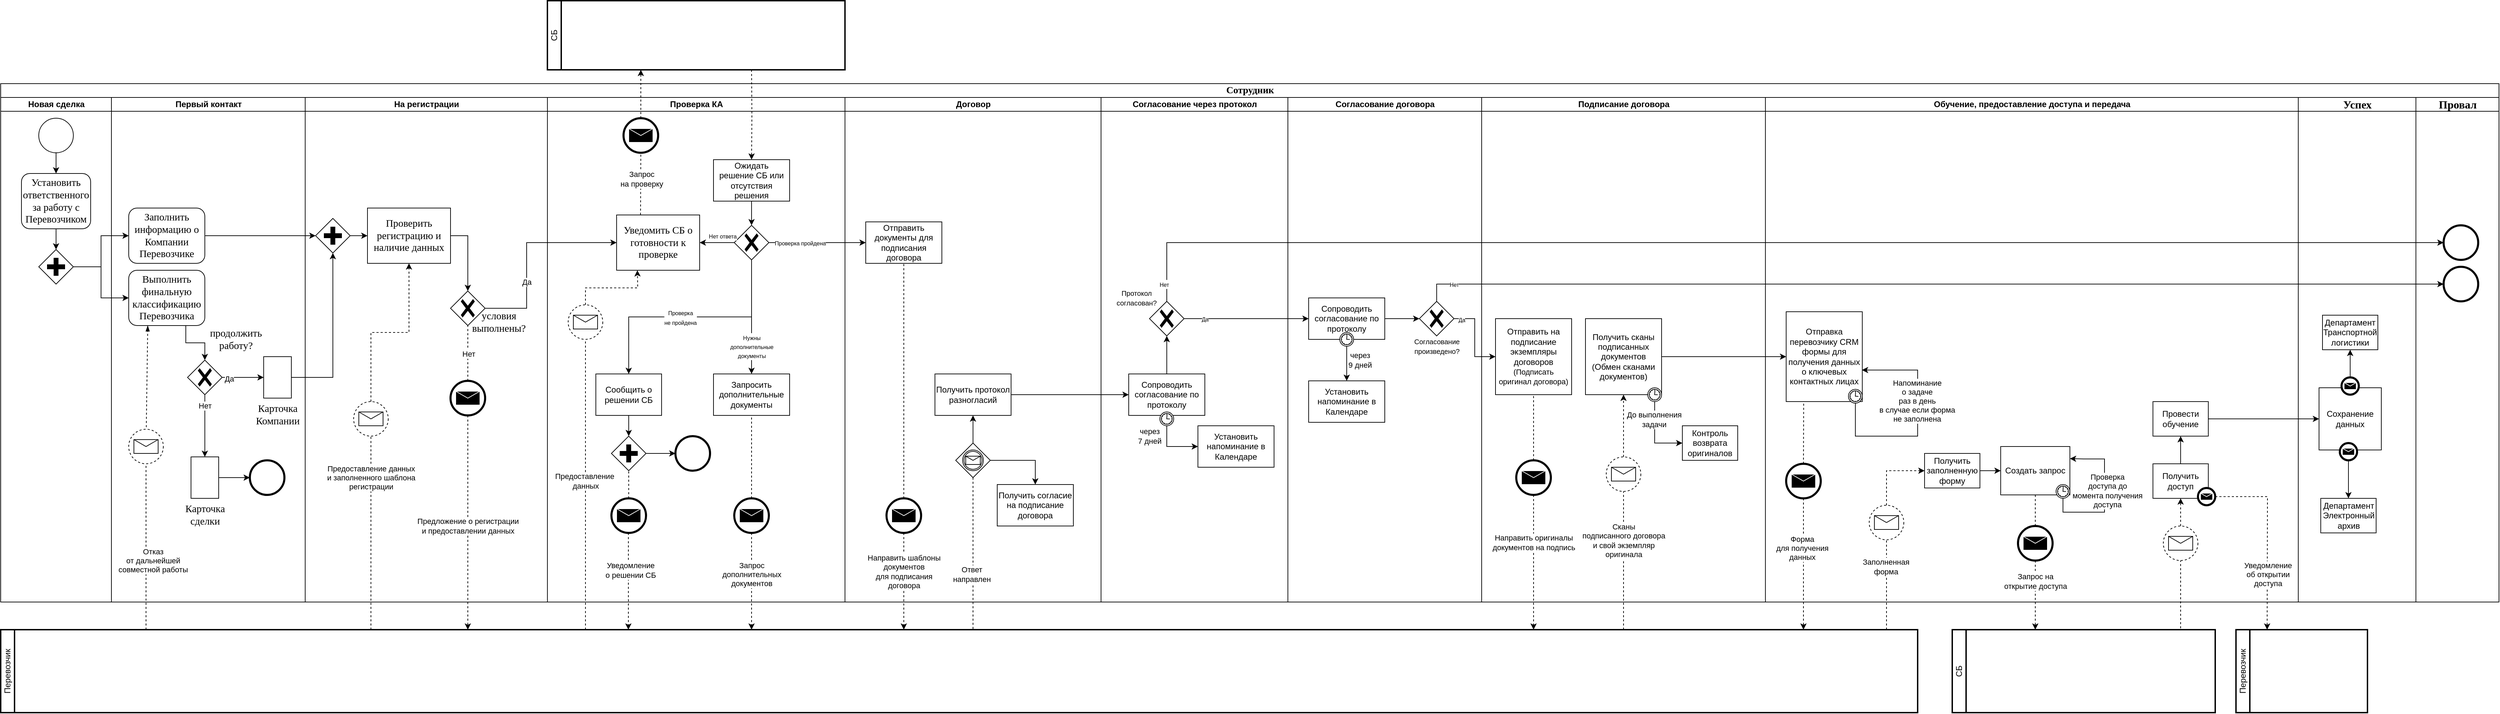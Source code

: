 <mxfile version="26.0.14">
  <diagram name="Page-1" id="74e2e168-ea6b-b213-b513-2b3c1d86103e">
    <mxGraphModel dx="1985" dy="2653" grid="1" gridSize="10" guides="1" tooltips="1" connect="1" arrows="1" fold="1" page="1" pageScale="1" pageWidth="1100" pageHeight="850" background="none" math="0" shadow="0">
      <root>
        <mxCell id="0" />
        <mxCell id="1" parent="0" />
        <mxCell id="77e6c97f196da883-1" value="&lt;font style=&quot;font-size: 14px;&quot;&gt;Сотрудник&lt;/font&gt;" style="swimlane;html=1;childLayout=stackLayout;startSize=20;rounded=0;shadow=0;labelBackgroundColor=none;strokeWidth=1;fontFamily=Verdana;fontSize=8;align=center;" parent="1" vertex="1">
          <mxGeometry x="110" y="40" width="3610" height="750" as="geometry" />
        </mxCell>
        <mxCell id="77e6c97f196da883-2" value="Новая сделка" style="swimlane;html=1;startSize=20;" parent="77e6c97f196da883-1" vertex="1">
          <mxGeometry y="20" width="160" height="730" as="geometry" />
        </mxCell>
        <mxCell id="77e6c97f196da883-9" value="&lt;span id=&quot;docs-internal-guid-e89998de-7fff-fcaf-f962-2c1cc0d7f8e0&quot;&gt;&lt;span style=&quot;font-size: 11pt; font-family: &amp;quot;Times New Roman&amp;quot;, serif; background-color: transparent; font-variant-numeric: normal; font-variant-east-asian: normal; font-variant-alternates: normal; font-variant-position: normal; font-variant-emoji: normal; vertical-align: baseline; white-space-collapse: preserve;&quot;&gt;Установить ответственного за работу с Перевозчиком&lt;/span&gt;&lt;/span&gt;" style="rounded=1;whiteSpace=wrap;html=1;shadow=0;labelBackgroundColor=none;strokeWidth=1;fontFamily=Verdana;fontSize=8;align=center;" parent="77e6c97f196da883-2" vertex="1">
          <mxGeometry x="30" y="110" width="100" height="80" as="geometry" />
        </mxCell>
        <mxCell id="NdipO9oE5KblEU7zIo_N-13" style="edgeStyle=orthogonalEdgeStyle;rounded=0;orthogonalLoop=1;jettySize=auto;html=1;entryX=0.5;entryY=0;entryDx=0;entryDy=0;" parent="77e6c97f196da883-2" source="NdipO9oE5KblEU7zIo_N-12" target="77e6c97f196da883-9" edge="1">
          <mxGeometry relative="1" as="geometry" />
        </mxCell>
        <mxCell id="NdipO9oE5KblEU7zIo_N-12" value="" style="points=[[0.145,0.145,0],[0.5,0,0],[0.855,0.145,0],[1,0.5,0],[0.855,0.855,0],[0.5,1,0],[0.145,0.855,0],[0,0.5,0]];shape=mxgraph.bpmn.event;html=1;verticalLabelPosition=bottom;labelBackgroundColor=#ffffff;verticalAlign=top;align=center;perimeter=ellipsePerimeter;outlineConnect=0;aspect=fixed;outline=standard;symbol=general;" parent="77e6c97f196da883-2" vertex="1">
          <mxGeometry x="55" y="30" width="50" height="50" as="geometry" />
        </mxCell>
        <mxCell id="NdipO9oE5KblEU7zIo_N-15" value="" style="points=[[0.25,0.25,0],[0.5,0,0],[0.75,0.25,0],[1,0.5,0],[0.75,0.75,0],[0.5,1,0],[0.25,0.75,0],[0,0.5,0]];shape=mxgraph.bpmn.gateway2;html=1;verticalLabelPosition=bottom;labelBackgroundColor=#ffffff;verticalAlign=top;align=center;perimeter=rhombusPerimeter;outlineConnect=0;outline=none;symbol=none;gwType=parallel;" parent="77e6c97f196da883-2" vertex="1">
          <mxGeometry x="55" y="220" width="50" height="50" as="geometry" />
        </mxCell>
        <mxCell id="NdipO9oE5KblEU7zIo_N-16" style="edgeStyle=orthogonalEdgeStyle;rounded=0;orthogonalLoop=1;jettySize=auto;html=1;entryX=0.5;entryY=0;entryDx=0;entryDy=0;entryPerimeter=0;" parent="77e6c97f196da883-2" source="77e6c97f196da883-9" target="NdipO9oE5KblEU7zIo_N-15" edge="1">
          <mxGeometry relative="1" as="geometry" />
        </mxCell>
        <mxCell id="77e6c97f196da883-3" value="Первый контакт" style="swimlane;html=1;startSize=20;" parent="77e6c97f196da883-1" vertex="1">
          <mxGeometry x="160" y="20" width="280" height="730" as="geometry" />
        </mxCell>
        <mxCell id="77e6c97f196da883-12" value="&lt;span id=&quot;docs-internal-guid-d5b0d1a6-7fff-bb77-70f7-6a18b83a8dd0&quot;&gt;&lt;span style=&quot;font-size: 11pt; font-family: &amp;quot;Times New Roman&amp;quot;, serif; background-color: transparent; font-variant-numeric: normal; font-variant-east-asian: normal; font-variant-alternates: normal; font-variant-position: normal; font-variant-emoji: normal; vertical-align: baseline; white-space-collapse: preserve;&quot;&gt;Заполнить информацию о Компании Перевозчике&lt;/span&gt;&lt;/span&gt;" style="rounded=1;whiteSpace=wrap;html=1;shadow=0;labelBackgroundColor=none;strokeWidth=1;fontFamily=Verdana;fontSize=8;align=center;" parent="77e6c97f196da883-3" vertex="1">
          <mxGeometry x="25" y="160" width="110" height="80" as="geometry" />
        </mxCell>
        <mxCell id="NdipO9oE5KblEU7zIo_N-21" value="" style="edgeStyle=orthogonalEdgeStyle;rounded=0;orthogonalLoop=1;jettySize=auto;html=1;entryX=0.5;entryY=0;entryDx=0;entryDy=0;entryPerimeter=0;exitX=0.75;exitY=1;exitDx=0;exitDy=0;" parent="77e6c97f196da883-3" source="NdipO9oE5KblEU7zIo_N-17" target="NdipO9oE5KblEU7zIo_N-19" edge="1">
          <mxGeometry relative="1" as="geometry" />
        </mxCell>
        <mxCell id="NdipO9oE5KblEU7zIo_N-17" value="&lt;span id=&quot;docs-internal-guid-d5b0d1a6-7fff-bb77-70f7-6a18b83a8dd0&quot;&gt;&lt;span style=&quot;font-size: 11pt; font-family: &amp;quot;Times New Roman&amp;quot;, serif; background-color: transparent; font-variant-numeric: normal; font-variant-east-asian: normal; font-variant-alternates: normal; font-variant-position: normal; font-variant-emoji: normal; vertical-align: baseline; white-space-collapse: preserve;&quot;&gt;Выполнить &lt;/span&gt;&lt;/span&gt;&lt;span id=&quot;docs-internal-guid-dcf88091-7fff-f348-bc5f-2ad3a1a93c64&quot;&gt;&lt;span style=&quot;font-size: 11pt; font-family: &amp;quot;Times New Roman&amp;quot;, serif; background-color: transparent; font-variant-numeric: normal; font-variant-east-asian: normal; font-variant-alternates: normal; font-variant-position: normal; font-variant-emoji: normal; vertical-align: baseline; white-space-collapse: preserve;&quot;&gt;финальную классификацию Перевозчика&lt;/span&gt;&lt;/span&gt;" style="rounded=1;whiteSpace=wrap;html=1;shadow=0;labelBackgroundColor=none;strokeWidth=1;fontFamily=Verdana;fontSize=8;align=center;" parent="77e6c97f196da883-3" vertex="1">
          <mxGeometry x="25" y="250" width="110" height="80" as="geometry" />
        </mxCell>
        <mxCell id="NdipO9oE5KblEU7zIo_N-19" value="" style="points=[[0.25,0.25,0],[0.5,0,0],[0.75,0.25,0],[1,0.5,0],[0.75,0.75,0],[0.5,1,0],[0.25,0.75,0],[0,0.5,0]];shape=mxgraph.bpmn.gateway2;html=1;verticalLabelPosition=bottom;labelBackgroundColor=#ffffff;verticalAlign=top;align=center;perimeter=rhombusPerimeter;outlineConnect=0;outline=none;symbol=none;gwType=exclusive;" parent="77e6c97f196da883-3" vertex="1">
          <mxGeometry x="110" y="380" width="50" height="50" as="geometry" />
        </mxCell>
        <mxCell id="NdipO9oE5KblEU7zIo_N-20" value="&lt;span id=&quot;docs-internal-guid-b72c4123-7fff-1bd9-1e77-3b93412c3f0c&quot;&gt;&lt;span style=&quot;font-size: 11pt; font-family: &amp;quot;Times New Roman&amp;quot;, serif; background-color: transparent; font-variant-numeric: normal; font-variant-east-asian: normal; font-variant-alternates: normal; font-variant-position: normal; font-variant-emoji: normal; vertical-align: baseline; white-space-collapse: preserve;&quot;&gt;продолжить работу?&lt;/span&gt;&lt;/span&gt;" style="text;html=1;strokeColor=none;fillColor=none;align=center;verticalAlign=middle;whiteSpace=wrap;rounded=0;" parent="77e6c97f196da883-3" vertex="1">
          <mxGeometry x="140" y="335" width="80" height="30" as="geometry" />
        </mxCell>
        <mxCell id="NdipO9oE5KblEU7zIo_N-25" style="edgeStyle=orthogonalEdgeStyle;rounded=0;orthogonalLoop=1;jettySize=auto;html=1;entryX=0.5;entryY=0;entryDx=0;entryDy=0;entryPerimeter=0;" parent="77e6c97f196da883-3" source="NdipO9oE5KblEU7zIo_N-19" target="NdipO9oE5KblEU7zIo_N-52" edge="1">
          <mxGeometry relative="1" as="geometry">
            <mxPoint x="80" y="440" as="targetPoint" />
          </mxGeometry>
        </mxCell>
        <mxCell id="NdipO9oE5KblEU7zIo_N-44" value="Нет" style="edgeLabel;html=1;align=center;verticalAlign=middle;resizable=0;points=[];" parent="NdipO9oE5KblEU7zIo_N-25" vertex="1" connectable="0">
          <mxGeometry x="-0.64" relative="1" as="geometry">
            <mxPoint as="offset" />
          </mxGeometry>
        </mxCell>
        <mxCell id="NdipO9oE5KblEU7zIo_N-37" value="" style="points=[[0.145,0.145,0],[0.5,0,0],[0.855,0.145,0],[1,0.5,0],[0.855,0.855,0],[0.5,1,0],[0.145,0.855,0],[0,0.5,0]];shape=mxgraph.bpmn.event;html=1;verticalLabelPosition=bottom;labelBackgroundColor=#ffffff;verticalAlign=top;align=center;perimeter=ellipsePerimeter;outlineConnect=0;aspect=fixed;outline=end;symbol=terminate2;" parent="77e6c97f196da883-3" vertex="1">
          <mxGeometry x="200" y="525" width="50" height="50" as="geometry" />
        </mxCell>
        <mxCell id="NdipO9oE5KblEU7zIo_N-53" value="" style="edgeStyle=orthogonalEdgeStyle;rounded=0;orthogonalLoop=1;jettySize=auto;html=1;" parent="77e6c97f196da883-3" source="NdipO9oE5KblEU7zIo_N-52" target="NdipO9oE5KblEU7zIo_N-37" edge="1">
          <mxGeometry relative="1" as="geometry" />
        </mxCell>
        <mxCell id="NdipO9oE5KblEU7zIo_N-52" value="&lt;span style=&quot;font-family: &amp;quot;Times New Roman&amp;quot;, serif; font-size: 14.667px; white-space: pre-wrap;&quot;&gt;Карточка сделки&lt;/span&gt;" style="shape=mxgraph.bpmn.data2;labelPosition=center;verticalLabelPosition=bottom;align=center;verticalAlign=top;size=15;html=1;" parent="77e6c97f196da883-3" vertex="1">
          <mxGeometry x="115" y="520" width="40" height="60" as="geometry" />
        </mxCell>
        <mxCell id="NdipO9oE5KblEU7zIo_N-49" value="&lt;span style=&quot;font-family: &amp;quot;Times New Roman&amp;quot;, serif; font-size: 14.667px; white-space: pre-wrap;&quot;&gt;Карточка Компании&lt;/span&gt;" style="shape=mxgraph.bpmn.data2;labelPosition=center;verticalLabelPosition=bottom;align=center;verticalAlign=top;size=15;html=1;" parent="77e6c97f196da883-3" vertex="1">
          <mxGeometry x="220" y="375" width="40" height="60" as="geometry" />
        </mxCell>
        <mxCell id="NdipO9oE5KblEU7zIo_N-33" style="edgeStyle=orthogonalEdgeStyle;rounded=0;orthogonalLoop=1;jettySize=auto;html=1;entryX=0;entryY=0.5;entryDx=0;entryDy=0;entryPerimeter=0;" parent="77e6c97f196da883-3" source="NdipO9oE5KblEU7zIo_N-19" target="NdipO9oE5KblEU7zIo_N-49" edge="1">
          <mxGeometry relative="1" as="geometry">
            <mxPoint x="135" y="385" as="targetPoint" />
          </mxGeometry>
        </mxCell>
        <mxCell id="NdipO9oE5KblEU7zIo_N-43" value="Да" style="edgeLabel;html=1;align=center;verticalAlign=middle;resizable=0;points=[];" parent="NdipO9oE5KblEU7zIo_N-33" vertex="1" connectable="0">
          <mxGeometry x="-0.68" y="-2" relative="1" as="geometry">
            <mxPoint as="offset" />
          </mxGeometry>
        </mxCell>
        <mxCell id="NdipO9oE5KblEU7zIo_N-69" value="" style="dashed=1;endArrow=blockThin;endFill=1;startArrow=oval;startFill=0;endSize=6;startSize=4;html=1;rounded=0;entryX=0.25;entryY=1;entryDx=0;entryDy=0;" parent="77e6c97f196da883-3" target="NdipO9oE5KblEU7zIo_N-17" edge="1">
          <mxGeometry width="160" relative="1" as="geometry">
            <mxPoint x="50.278" y="485.002" as="sourcePoint" />
            <mxPoint x="90" y="239.5" as="targetPoint" />
          </mxGeometry>
        </mxCell>
        <mxCell id="NdipO9oE5KblEU7zIo_N-81" value="" style="points=[[0.145,0.145,0],[0.5,0,0],[0.855,0.145,0],[1,0.5,0],[0.855,0.855,0],[0.5,1,0],[0.145,0.855,0],[0,0.5,0]];shape=mxgraph.bpmn.event;html=1;verticalLabelPosition=bottom;labelBackgroundColor=#ffffff;verticalAlign=top;align=center;perimeter=ellipsePerimeter;outlineConnect=0;aspect=fixed;outline=eventNonint;symbol=message;" parent="77e6c97f196da883-3" vertex="1">
          <mxGeometry x="25" y="480" width="50" height="50" as="geometry" />
        </mxCell>
        <mxCell id="77e6c97f196da883-4" value="На регистрации" style="swimlane;html=1;startSize=20;" parent="77e6c97f196da883-1" vertex="1">
          <mxGeometry x="440" y="20" width="350" height="730" as="geometry" />
        </mxCell>
        <mxCell id="NdipO9oE5KblEU7zIo_N-40" style="edgeStyle=orthogonalEdgeStyle;rounded=0;orthogonalLoop=1;jettySize=auto;html=1;entryX=0;entryY=0.5;entryDx=0;entryDy=0;" parent="77e6c97f196da883-4" source="NdipO9oE5KblEU7zIo_N-34" edge="1">
          <mxGeometry relative="1" as="geometry">
            <mxPoint x="90" y="200" as="targetPoint" />
          </mxGeometry>
        </mxCell>
        <mxCell id="NdipO9oE5KblEU7zIo_N-34" value="" style="points=[[0.25,0.25,0],[0.5,0,0],[0.75,0.25,0],[1,0.5,0],[0.75,0.75,0],[0.5,1,0],[0.25,0.75,0],[0,0.5,0]];shape=mxgraph.bpmn.gateway2;html=1;verticalLabelPosition=bottom;labelBackgroundColor=#ffffff;verticalAlign=top;align=center;perimeter=rhombusPerimeter;outlineConnect=0;outline=none;symbol=none;gwType=parallel;" parent="77e6c97f196da883-4" vertex="1">
          <mxGeometry x="15" y="175" width="50" height="50" as="geometry" />
        </mxCell>
        <mxCell id="NdipO9oE5KblEU7zIo_N-41" value="" style="points=[[0.25,0.25,0],[0.5,0,0],[0.75,0.25,0],[1,0.5,0],[0.75,0.75,0],[0.5,1,0],[0.25,0.75,0],[0,0.5,0]];shape=mxgraph.bpmn.gateway2;html=1;verticalLabelPosition=bottom;labelBackgroundColor=#ffffff;verticalAlign=top;align=center;perimeter=rhombusPerimeter;outlineConnect=0;outline=none;symbol=none;gwType=exclusive;" parent="77e6c97f196da883-4" vertex="1">
          <mxGeometry x="210" y="280" width="50" height="50" as="geometry" />
        </mxCell>
        <mxCell id="NdipO9oE5KblEU7zIo_N-42" style="edgeStyle=orthogonalEdgeStyle;rounded=0;orthogonalLoop=1;jettySize=auto;html=1;entryX=0.5;entryY=0;entryDx=0;entryDy=0;entryPerimeter=0;exitX=1;exitY=0.5;exitDx=0;exitDy=0;exitPerimeter=0;" parent="77e6c97f196da883-4" source="NdipO9oE5KblEU7zIo_N-67" target="NdipO9oE5KblEU7zIo_N-41" edge="1">
          <mxGeometry relative="1" as="geometry">
            <mxPoint x="150" y="225" as="sourcePoint" />
          </mxGeometry>
        </mxCell>
        <mxCell id="NdipO9oE5KblEU7zIo_N-45" value="&lt;span id=&quot;docs-internal-guid-b72c4123-7fff-1bd9-1e77-3b93412c3f0c&quot;&gt;&lt;span style=&quot;font-size: 11pt; font-family: &amp;quot;Times New Roman&amp;quot;, serif; background-color: transparent; font-variant-numeric: normal; font-variant-east-asian: normal; font-variant-alternates: normal; font-variant-position: normal; font-variant-emoji: normal; vertical-align: baseline; white-space-collapse: preserve;&quot;&gt;условия выполнены?&lt;/span&gt;&lt;/span&gt;" style="text;html=1;strokeColor=none;fillColor=none;align=center;verticalAlign=middle;whiteSpace=wrap;rounded=0;" parent="77e6c97f196da883-4" vertex="1">
          <mxGeometry x="240" y="310" width="80" height="30" as="geometry" />
        </mxCell>
        <mxCell id="NdipO9oE5KblEU7zIo_N-61" style="rounded=0;orthogonalLoop=1;jettySize=auto;html=1;dashed=1;exitX=0.5;exitY=1;exitDx=0;exitDy=0;exitPerimeter=0;" parent="77e6c97f196da883-4" edge="1">
          <mxGeometry relative="1" as="geometry">
            <mxPoint x="235" y="770" as="targetPoint" />
            <mxPoint x="235" y="460" as="sourcePoint" />
          </mxGeometry>
        </mxCell>
        <mxCell id="NdipO9oE5KblEU7zIo_N-75" value="Предложение о регистрации&lt;div&gt;и предоставлении данных&lt;/div&gt;" style="edgeLabel;html=1;align=center;verticalAlign=middle;resizable=0;points=[];" parent="NdipO9oE5KblEU7zIo_N-61" vertex="1" connectable="0">
          <mxGeometry x="-0.11" y="1" relative="1" as="geometry">
            <mxPoint x="-1" y="22" as="offset" />
          </mxGeometry>
        </mxCell>
        <mxCell id="NdipO9oE5KblEU7zIo_N-67" value="&lt;span style=&quot;font-family: &amp;quot;Times New Roman&amp;quot;, serif; font-size: 14.667px; white-space-collapse: preserve;&quot;&gt;Проверить регистрацию и наличие данных&lt;/span&gt;" style="points=[[0.25,0,0],[0.5,0,0],[0.75,0,0],[1,0.25,0],[1,0.5,0],[1,0.75,0],[0.75,1,0],[0.5,1,0],[0.25,1,0],[0,0.75,0],[0,0.5,0],[0,0.25,0]];shape=mxgraph.bpmn.task2;whiteSpace=wrap;rectStyle=rounded;size=10;html=1;container=1;expand=0;collapsible=0;taskMarker=abstract;isLoopStandard=1;isLoopSub=1;" parent="77e6c97f196da883-4" vertex="1">
          <mxGeometry x="90" y="160" width="120" height="80" as="geometry" />
        </mxCell>
        <mxCell id="NdipO9oE5KblEU7zIo_N-77" value="" style="points=[[0.145,0.145,0],[0.5,0,0],[0.855,0.145,0],[1,0.5,0],[0.855,0.855,0],[0.5,1,0],[0.145,0.855,0],[0,0.5,0]];shape=mxgraph.bpmn.event;html=1;verticalLabelPosition=bottom;labelBackgroundColor=#ffffff;verticalAlign=top;align=center;perimeter=ellipsePerimeter;outlineConnect=0;aspect=fixed;outline=end;symbol=message;" parent="77e6c97f196da883-4" vertex="1">
          <mxGeometry x="210" y="410" width="50" height="50" as="geometry" />
        </mxCell>
        <mxCell id="NdipO9oE5KblEU7zIo_N-76" value="" style="points=[[0.145,0.145,0],[0.5,0,0],[0.855,0.145,0],[1,0.5,0],[0.855,0.855,0],[0.5,1,0],[0.145,0.855,0],[0,0.5,0]];shape=mxgraph.bpmn.event;html=1;verticalLabelPosition=bottom;labelBackgroundColor=#ffffff;verticalAlign=top;align=center;perimeter=ellipsePerimeter;outlineConnect=0;aspect=fixed;outline=eventNonint;symbol=message;" parent="77e6c97f196da883-4" vertex="1">
          <mxGeometry x="70" y="440" width="50" height="50" as="geometry" />
        </mxCell>
        <mxCell id="NdipO9oE5KblEU7zIo_N-80" style="edgeStyle=orthogonalEdgeStyle;rounded=0;orthogonalLoop=1;jettySize=auto;html=1;entryX=0.5;entryY=1;entryDx=0;entryDy=0;entryPerimeter=0;dashed=1;" parent="77e6c97f196da883-4" source="NdipO9oE5KblEU7zIo_N-76" target="NdipO9oE5KblEU7zIo_N-67" edge="1">
          <mxGeometry relative="1" as="geometry" />
        </mxCell>
        <mxCell id="OXOJK1JNdaqK1eh0WIOs-6" value="" style="endArrow=none;html=1;rounded=0;entryX=0.5;entryY=1;entryDx=0;entryDy=0;entryPerimeter=0;exitX=0.5;exitY=0;exitDx=0;exitDy=0;exitPerimeter=0;dashed=1;" edge="1" parent="77e6c97f196da883-4" source="NdipO9oE5KblEU7zIo_N-77" target="NdipO9oE5KblEU7zIo_N-41">
          <mxGeometry width="50" height="50" relative="1" as="geometry">
            <mxPoint x="210" y="550" as="sourcePoint" />
            <mxPoint x="260" y="500" as="targetPoint" />
          </mxGeometry>
        </mxCell>
        <mxCell id="OXOJK1JNdaqK1eh0WIOs-7" value="Нет" style="edgeLabel;html=1;align=center;verticalAlign=middle;resizable=0;points=[];" vertex="1" connectable="0" parent="OXOJK1JNdaqK1eh0WIOs-6">
          <mxGeometry x="-0.025" y="-1" relative="1" as="geometry">
            <mxPoint as="offset" />
          </mxGeometry>
        </mxCell>
        <mxCell id="77e6c97f196da883-5" value="Проверка КА" style="swimlane;html=1;startSize=20;" parent="77e6c97f196da883-1" vertex="1">
          <mxGeometry x="790" y="20" width="430" height="730" as="geometry" />
        </mxCell>
        <mxCell id="NdipO9oE5KblEU7zIo_N-129" value="&lt;span style=&quot;font-family: &amp;quot;Times New Roman&amp;quot;, serif; font-size: 14.667px; white-space-collapse: preserve;&quot;&gt;Уведомить СБ о готовности к проверке&lt;/span&gt;" style="points=[[0.25,0,0],[0.5,0,0],[0.75,0,0],[1,0.25,0],[1,0.5,0],[1,0.75,0],[0.75,1,0],[0.5,1,0],[0.25,1,0],[0,0.75,0],[0,0.5,0],[0,0.25,0]];shape=mxgraph.bpmn.task2;whiteSpace=wrap;rectStyle=rounded;size=10;html=1;container=1;expand=0;collapsible=0;taskMarker=abstract;isLoopStandard=1;isLoopSub=1;" parent="77e6c97f196da883-5" vertex="1">
          <mxGeometry x="100" y="170" width="120" height="80" as="geometry" />
        </mxCell>
        <mxCell id="NdipO9oE5KblEU7zIo_N-181" style="edgeStyle=orthogonalEdgeStyle;rounded=0;orthogonalLoop=1;jettySize=auto;html=1;" parent="77e6c97f196da883-5" source="NdipO9oE5KblEU7zIo_N-83" target="NdipO9oE5KblEU7zIo_N-91" edge="1">
          <mxGeometry relative="1" as="geometry" />
        </mxCell>
        <mxCell id="NdipO9oE5KblEU7zIo_N-83" value="" style="points=[[0.25,0.25,0],[0.5,0,0],[0.75,0.25,0],[1,0.5,0],[0.75,0.75,0],[0.5,1,0],[0.25,0.75,0],[0,0.5,0]];shape=mxgraph.bpmn.gateway2;html=1;verticalLabelPosition=bottom;labelBackgroundColor=#ffffff;verticalAlign=top;align=center;perimeter=rhombusPerimeter;outlineConnect=0;outline=none;symbol=none;gwType=exclusive;" parent="77e6c97f196da883-5" vertex="1">
          <mxGeometry x="270" y="185" width="50" height="50" as="geometry" />
        </mxCell>
        <mxCell id="NdipO9oE5KblEU7zIo_N-85" value="Сообщить о решении СБ" style="points=[[0.25,0,0],[0.5,0,0],[0.75,0,0],[1,0.25,0],[1,0.5,0],[1,0.75,0],[0.75,1,0],[0.5,1,0],[0.25,1,0],[0,0.75,0],[0,0.5,0],[0,0.25,0]];shape=mxgraph.bpmn.task2;whiteSpace=wrap;rectStyle=rounded;size=10;html=1;container=1;expand=0;collapsible=0;taskMarker=abstract;" parent="77e6c97f196da883-5" vertex="1">
          <mxGeometry x="70" y="400" width="95" height="60" as="geometry" />
        </mxCell>
        <mxCell id="NdipO9oE5KblEU7zIo_N-86" value="" style="points=[[0.145,0.145,0],[0.5,0,0],[0.855,0.145,0],[1,0.5,0],[0.855,0.855,0],[0.5,1,0],[0.145,0.855,0],[0,0.5,0]];shape=mxgraph.bpmn.event;html=1;verticalLabelPosition=bottom;labelBackgroundColor=#ffffff;verticalAlign=top;align=center;perimeter=ellipsePerimeter;outlineConnect=0;aspect=fixed;outline=end;symbol=terminate2;" parent="77e6c97f196da883-5" vertex="1">
          <mxGeometry x="185" y="490" width="50" height="50" as="geometry" />
        </mxCell>
        <mxCell id="NdipO9oE5KblEU7zIo_N-94" value="" style="points=[[0.25,0.25,0],[0.5,0,0],[0.75,0.25,0],[1,0.5,0],[0.75,0.75,0],[0.5,1,0],[0.25,0.75,0],[0,0.5,0]];shape=mxgraph.bpmn.gateway2;html=1;verticalLabelPosition=bottom;labelBackgroundColor=#ffffff;verticalAlign=top;align=center;perimeter=rhombusPerimeter;outlineConnect=0;outline=none;symbol=none;gwType=parallel;" parent="77e6c97f196da883-5" vertex="1">
          <mxGeometry x="92.5" y="490" width="50" height="50" as="geometry" />
        </mxCell>
        <mxCell id="NdipO9oE5KblEU7zIo_N-89" style="edgeStyle=orthogonalEdgeStyle;rounded=0;orthogonalLoop=1;jettySize=auto;html=1;entryX=0.5;entryY=0;entryDx=0;entryDy=0;entryPerimeter=0;" parent="77e6c97f196da883-5" source="NdipO9oE5KblEU7zIo_N-85" target="NdipO9oE5KblEU7zIo_N-94" edge="1">
          <mxGeometry relative="1" as="geometry" />
        </mxCell>
        <mxCell id="NdipO9oE5KblEU7zIo_N-95" style="edgeStyle=orthogonalEdgeStyle;rounded=0;orthogonalLoop=1;jettySize=auto;html=1;entryX=0;entryY=0.5;entryDx=0;entryDy=0;entryPerimeter=0;" parent="77e6c97f196da883-5" source="NdipO9oE5KblEU7zIo_N-94" target="NdipO9oE5KblEU7zIo_N-86" edge="1">
          <mxGeometry relative="1" as="geometry" />
        </mxCell>
        <mxCell id="NdipO9oE5KblEU7zIo_N-98" style="edgeStyle=orthogonalEdgeStyle;rounded=0;orthogonalLoop=1;jettySize=auto;html=1;dashed=1;" parent="77e6c97f196da883-5" source="NdipO9oE5KblEU7zIo_N-96" edge="1">
          <mxGeometry relative="1" as="geometry">
            <mxPoint x="117" y="770" as="targetPoint" />
          </mxGeometry>
        </mxCell>
        <mxCell id="NdipO9oE5KblEU7zIo_N-99" value="Уведомление&lt;div&gt;о решении СБ&lt;/div&gt;" style="edgeLabel;html=1;align=center;verticalAlign=middle;resizable=0;points=[];" parent="NdipO9oE5KblEU7zIo_N-98" vertex="1" connectable="0">
          <mxGeometry x="-0.231" y="3" relative="1" as="geometry">
            <mxPoint as="offset" />
          </mxGeometry>
        </mxCell>
        <mxCell id="NdipO9oE5KblEU7zIo_N-96" value="" style="points=[[0.145,0.145,0],[0.5,0,0],[0.855,0.145,0],[1,0.5,0],[0.855,0.855,0],[0.5,1,0],[0.145,0.855,0],[0,0.5,0]];shape=mxgraph.bpmn.event;html=1;verticalLabelPosition=bottom;labelBackgroundColor=#ffffff;verticalAlign=top;align=center;perimeter=ellipsePerimeter;outlineConnect=0;aspect=fixed;outline=end;symbol=message;" parent="77e6c97f196da883-5" vertex="1">
          <mxGeometry x="92.5" y="580" width="50" height="50" as="geometry" />
        </mxCell>
        <mxCell id="NdipO9oE5KblEU7zIo_N-91" value="Запросить дополнительные документы" style="points=[[0.25,0,0],[0.5,0,0],[0.75,0,0],[1,0.25,0],[1,0.5,0],[1,0.75,0],[0.75,1,0],[0.5,1,0],[0.25,1,0],[0,0.75,0],[0,0.5,0],[0,0.25,0]];shape=mxgraph.bpmn.task2;whiteSpace=wrap;rectStyle=rounded;size=10;html=1;container=1;expand=0;collapsible=0;taskMarker=abstract;" parent="77e6c97f196da883-5" vertex="1">
          <mxGeometry x="240" y="400" width="110" height="60" as="geometry" />
        </mxCell>
        <mxCell id="NdipO9oE5KblEU7zIo_N-107" value="" style="points=[[0.145,0.145,0],[0.5,0,0],[0.855,0.145,0],[1,0.5,0],[0.855,0.855,0],[0.5,1,0],[0.145,0.855,0],[0,0.5,0]];shape=mxgraph.bpmn.event;html=1;verticalLabelPosition=bottom;labelBackgroundColor=#ffffff;verticalAlign=top;align=center;perimeter=ellipsePerimeter;outlineConnect=0;aspect=fixed;outline=eventNonint;symbol=message;" parent="77e6c97f196da883-5" vertex="1">
          <mxGeometry x="30" y="300" width="50" height="50" as="geometry" />
        </mxCell>
        <mxCell id="NdipO9oE5KblEU7zIo_N-110" style="rounded=0;orthogonalLoop=1;jettySize=auto;html=1;entryX=0.25;entryY=1;entryDx=0;entryDy=0;entryPerimeter=0;exitX=0.5;exitY=0;exitDx=0;exitDy=0;exitPerimeter=0;edgeStyle=orthogonalEdgeStyle;dashed=1;" parent="77e6c97f196da883-5" source="NdipO9oE5KblEU7zIo_N-107" edge="1">
          <mxGeometry relative="1" as="geometry">
            <mxPoint x="130" y="250.0" as="targetPoint" />
          </mxGeometry>
        </mxCell>
        <mxCell id="NdipO9oE5KblEU7zIo_N-111" style="rounded=0;orthogonalLoop=1;jettySize=auto;html=1;entryX=0.5;entryY=0;entryDx=0;entryDy=0;entryPerimeter=0;exitX=0.5;exitY=1;exitDx=0;exitDy=0;exitPerimeter=0;edgeStyle=orthogonalEdgeStyle;" parent="77e6c97f196da883-5" source="NdipO9oE5KblEU7zIo_N-83" target="NdipO9oE5KblEU7zIo_N-85" edge="1">
          <mxGeometry relative="1" as="geometry" />
        </mxCell>
        <mxCell id="NdipO9oE5KblEU7zIo_N-120" value="&lt;font style=&quot;font-size: 8px;&quot;&gt;Проверка&lt;/font&gt;&lt;div&gt;&lt;font style=&quot;font-size: 8px;&quot;&gt;не пройдена&lt;/font&gt;&lt;/div&gt;" style="edgeLabel;html=1;align=center;verticalAlign=middle;resizable=0;points=[];" parent="NdipO9oE5KblEU7zIo_N-111" vertex="1" connectable="0">
          <mxGeometry x="0.085" relative="1" as="geometry">
            <mxPoint as="offset" />
          </mxGeometry>
        </mxCell>
        <mxCell id="NdipO9oE5KblEU7zIo_N-118" style="rounded=0;orthogonalLoop=1;jettySize=auto;html=1;dashed=1;exitX=0.5;exitY=1;exitDx=0;exitDy=0;exitPerimeter=0;" parent="77e6c97f196da883-5" source="NdipO9oE5KblEU7zIo_N-116" edge="1">
          <mxGeometry relative="1" as="geometry">
            <mxPoint x="295" y="770" as="targetPoint" />
          </mxGeometry>
        </mxCell>
        <mxCell id="NdipO9oE5KblEU7zIo_N-121" value="Запрос&lt;div&gt;дополнительных&lt;/div&gt;&lt;div&gt;документов&lt;/div&gt;" style="edgeLabel;html=1;align=center;verticalAlign=middle;resizable=0;points=[];" parent="NdipO9oE5KblEU7zIo_N-118" vertex="1" connectable="0">
          <mxGeometry x="-0.206" y="-3" relative="1" as="geometry">
            <mxPoint x="3" y="4" as="offset" />
          </mxGeometry>
        </mxCell>
        <mxCell id="NdipO9oE5KblEU7zIo_N-116" value="" style="points=[[0.145,0.145,0],[0.5,0,0],[0.855,0.145,0],[1,0.5,0],[0.855,0.855,0],[0.5,1,0],[0.145,0.855,0],[0,0.5,0]];shape=mxgraph.bpmn.event;html=1;verticalLabelPosition=bottom;labelBackgroundColor=#ffffff;verticalAlign=top;align=center;perimeter=ellipsePerimeter;outlineConnect=0;aspect=fixed;outline=end;symbol=message;" parent="77e6c97f196da883-5" vertex="1">
          <mxGeometry x="270" y="580" width="50" height="50" as="geometry" />
        </mxCell>
        <mxCell id="NdipO9oE5KblEU7zIo_N-176" style="edgeStyle=orthogonalEdgeStyle;rounded=0;orthogonalLoop=1;jettySize=auto;html=1;dashed=1;" parent="77e6c97f196da883-5" source="NdipO9oE5KblEU7zIo_N-174" edge="1">
          <mxGeometry relative="1" as="geometry">
            <mxPoint x="135" y="-40" as="targetPoint" />
          </mxGeometry>
        </mxCell>
        <mxCell id="NdipO9oE5KblEU7zIo_N-174" value="" style="points=[[0.145,0.145,0],[0.5,0,0],[0.855,0.145,0],[1,0.5,0],[0.855,0.855,0],[0.5,1,0],[0.145,0.855,0],[0,0.5,0]];shape=mxgraph.bpmn.event;html=1;verticalLabelPosition=bottom;labelBackgroundColor=#ffffff;verticalAlign=top;align=center;perimeter=ellipsePerimeter;outlineConnect=0;aspect=fixed;outline=end;symbol=message;" parent="77e6c97f196da883-5" vertex="1">
          <mxGeometry x="110" y="30" width="50" height="50" as="geometry" />
        </mxCell>
        <mxCell id="NdipO9oE5KblEU7zIo_N-180" style="edgeStyle=orthogonalEdgeStyle;rounded=0;orthogonalLoop=1;jettySize=auto;html=1;" parent="77e6c97f196da883-5" source="NdipO9oE5KblEU7zIo_N-178" target="NdipO9oE5KblEU7zIo_N-83" edge="1">
          <mxGeometry relative="1" as="geometry" />
        </mxCell>
        <mxCell id="NdipO9oE5KblEU7zIo_N-178" value="Ожидать&lt;div&gt;решение СБ или отсутствия решения&lt;/div&gt;" style="points=[[0.25,0,0],[0.5,0,0],[0.75,0,0],[1,0.25,0],[1,0.5,0],[1,0.75,0],[0.75,1,0],[0.5,1,0],[0.25,1,0],[0,0.75,0],[0,0.5,0],[0,0.25,0]];shape=mxgraph.bpmn.task2;whiteSpace=wrap;rectStyle=rounded;size=10;html=1;container=1;expand=0;collapsible=0;taskMarker=abstract;" parent="77e6c97f196da883-5" vertex="1">
          <mxGeometry x="240" y="90" width="110" height="60" as="geometry" />
        </mxCell>
        <mxCell id="NdipO9oE5KblEU7zIo_N-182" value="&lt;span style=&quot;font-size: 8px;&quot;&gt;Нужны&lt;/span&gt;&lt;div&gt;&lt;span style=&quot;font-size: 8px;&quot;&gt;дополнительные&lt;/span&gt;&lt;/div&gt;&lt;div&gt;&lt;span style=&quot;font-size: 8px;&quot;&gt;документы&lt;/span&gt;&lt;/div&gt;" style="edgeLabel;html=1;align=center;verticalAlign=middle;resizable=0;points=[];" parent="77e6c97f196da883-5" vertex="1" connectable="0">
          <mxGeometry x="295.004" y="360" as="geometry" />
        </mxCell>
        <mxCell id="NdipO9oE5KblEU7zIo_N-183" style="edgeStyle=orthogonalEdgeStyle;rounded=0;orthogonalLoop=1;jettySize=auto;html=1;dashed=1;entryX=0.5;entryY=0;entryDx=0;entryDy=0;entryPerimeter=0;" parent="77e6c97f196da883-5" target="NdipO9oE5KblEU7zIo_N-178" edge="1">
          <mxGeometry relative="1" as="geometry">
            <mxPoint x="380" y="10" as="targetPoint" />
            <mxPoint x="295" y="-40" as="sourcePoint" />
          </mxGeometry>
        </mxCell>
        <mxCell id="NdipO9oE5KblEU7zIo_N-184" style="edgeStyle=orthogonalEdgeStyle;rounded=0;orthogonalLoop=1;jettySize=auto;html=1;entryX=1;entryY=0.5;entryDx=0;entryDy=0;entryPerimeter=0;" parent="77e6c97f196da883-5" source="NdipO9oE5KblEU7zIo_N-83" target="NdipO9oE5KblEU7zIo_N-129" edge="1">
          <mxGeometry relative="1" as="geometry" />
        </mxCell>
        <mxCell id="NdipO9oE5KblEU7zIo_N-185" value="&lt;font style=&quot;font-size: 8px;&quot;&gt;Нет ответа&lt;/font&gt;" style="edgeLabel;html=1;align=center;verticalAlign=middle;resizable=0;points=[];" parent="NdipO9oE5KblEU7zIo_N-184" vertex="1" connectable="0">
          <mxGeometry x="-0.3" y="1" relative="1" as="geometry">
            <mxPoint y="-11" as="offset" />
          </mxGeometry>
        </mxCell>
        <mxCell id="OXOJK1JNdaqK1eh0WIOs-8" value="" style="endArrow=none;html=1;rounded=0;entryX=0.5;entryY=1;entryDx=0;entryDy=0;entryPerimeter=0;exitX=0.288;exitY=-0.003;exitDx=0;exitDy=0;exitPerimeter=0;dashed=1;" edge="1" parent="77e6c97f196da883-5" source="NdipO9oE5KblEU7zIo_N-129" target="NdipO9oE5KblEU7zIo_N-174">
          <mxGeometry width="50" height="50" relative="1" as="geometry">
            <mxPoint x="-140" y="250" as="sourcePoint" />
            <mxPoint x="-90" y="200" as="targetPoint" />
          </mxGeometry>
        </mxCell>
        <mxCell id="OXOJK1JNdaqK1eh0WIOs-9" value="Запрос&lt;div&gt;на проверку&lt;/div&gt;" style="edgeLabel;html=1;align=center;verticalAlign=middle;resizable=0;points=[];" vertex="1" connectable="0" parent="OXOJK1JNdaqK1eh0WIOs-8">
          <mxGeometry x="0.157" y="-1" relative="1" as="geometry">
            <mxPoint as="offset" />
          </mxGeometry>
        </mxCell>
        <mxCell id="OXOJK1JNdaqK1eh0WIOs-15" value="" style="endArrow=none;html=1;rounded=0;entryX=0.5;entryY=1;entryDx=0;entryDy=0;entryPerimeter=0;exitX=0.5;exitY=0;exitDx=0;exitDy=0;exitPerimeter=0;dashed=1;" edge="1" parent="77e6c97f196da883-5" source="NdipO9oE5KblEU7zIo_N-96" target="NdipO9oE5KblEU7zIo_N-94">
          <mxGeometry width="50" height="50" relative="1" as="geometry">
            <mxPoint x="-60" y="590" as="sourcePoint" />
            <mxPoint x="-10" y="540" as="targetPoint" />
          </mxGeometry>
        </mxCell>
        <mxCell id="OXOJK1JNdaqK1eh0WIOs-16" value="" style="endArrow=none;html=1;rounded=0;entryX=0.5;entryY=1;entryDx=0;entryDy=0;entryPerimeter=0;exitX=0.5;exitY=0;exitDx=0;exitDy=0;exitPerimeter=0;dashed=1;" edge="1" parent="77e6c97f196da883-5" source="NdipO9oE5KblEU7zIo_N-116" target="NdipO9oE5KblEU7zIo_N-91">
          <mxGeometry width="50" height="50" relative="1" as="geometry">
            <mxPoint x="170" y="590" as="sourcePoint" />
            <mxPoint x="220" y="540" as="targetPoint" />
          </mxGeometry>
        </mxCell>
        <mxCell id="77e6c97f196da883-6" value="Договор" style="swimlane;html=1;startSize=20;" parent="77e6c97f196da883-1" vertex="1">
          <mxGeometry x="1220" y="20" width="370" height="730" as="geometry" />
        </mxCell>
        <mxCell id="NdipO9oE5KblEU7zIo_N-125" value="Отправить документы для подписания договора" style="points=[[0.25,0,0],[0.5,0,0],[0.75,0,0],[1,0.25,0],[1,0.5,0],[1,0.75,0],[0.75,1,0],[0.5,1,0],[0.25,1,0],[0,0.75,0],[0,0.5,0],[0,0.25,0]];shape=mxgraph.bpmn.task2;whiteSpace=wrap;rectStyle=rounded;size=10;html=1;container=1;expand=0;collapsible=0;taskMarker=abstract;" parent="77e6c97f196da883-6" vertex="1">
          <mxGeometry x="30" y="180" width="110" height="60" as="geometry" />
        </mxCell>
        <mxCell id="NdipO9oE5KblEU7zIo_N-141" style="edgeStyle=orthogonalEdgeStyle;rounded=0;orthogonalLoop=1;jettySize=auto;html=1;" parent="77e6c97f196da883-6" source="NdipO9oE5KblEU7zIo_N-132" target="NdipO9oE5KblEU7zIo_N-139" edge="1">
          <mxGeometry relative="1" as="geometry" />
        </mxCell>
        <mxCell id="NdipO9oE5KblEU7zIo_N-132" value="" style="points=[[0.25,0.25,0],[0.5,0,0],[0.75,0.25,0],[1,0.5,0],[0.75,0.75,0],[0.5,1,0],[0.25,0.75,0],[0,0.5,0]];shape=mxgraph.bpmn.gateway2;html=1;verticalLabelPosition=bottom;labelBackgroundColor=#ffffff;verticalAlign=top;align=center;perimeter=rhombusPerimeter;outlineConnect=0;outline=catching;symbol=message;" parent="77e6c97f196da883-6" vertex="1">
          <mxGeometry x="160" y="500" width="50" height="50" as="geometry" />
        </mxCell>
        <mxCell id="NdipO9oE5KblEU7zIo_N-135" style="edgeStyle=orthogonalEdgeStyle;rounded=0;orthogonalLoop=1;jettySize=auto;html=1;dashed=1;" parent="77e6c97f196da883-6" source="NdipO9oE5KblEU7zIo_N-134" edge="1">
          <mxGeometry relative="1" as="geometry">
            <mxPoint x="85" y="770" as="targetPoint" />
          </mxGeometry>
        </mxCell>
        <mxCell id="NdipO9oE5KblEU7zIo_N-136" value="Направить шаблоны&lt;div&gt;документов&lt;div&gt;для подписания&lt;/div&gt;&lt;div&gt;договора&lt;/div&gt;&lt;/div&gt;" style="edgeLabel;html=1;align=center;verticalAlign=middle;resizable=0;points=[];" parent="NdipO9oE5KblEU7zIo_N-135" vertex="1" connectable="0">
          <mxGeometry x="-0.206" relative="1" as="geometry">
            <mxPoint as="offset" />
          </mxGeometry>
        </mxCell>
        <mxCell id="NdipO9oE5KblEU7zIo_N-134" value="" style="points=[[0.145,0.145,0],[0.5,0,0],[0.855,0.145,0],[1,0.5,0],[0.855,0.855,0],[0.5,1,0],[0.145,0.855,0],[0,0.5,0]];shape=mxgraph.bpmn.event;html=1;verticalLabelPosition=bottom;labelBackgroundColor=#ffffff;verticalAlign=top;align=center;perimeter=ellipsePerimeter;outlineConnect=0;aspect=fixed;outline=end;symbol=message;" parent="77e6c97f196da883-6" vertex="1">
          <mxGeometry x="60" y="580" width="50" height="50" as="geometry" />
        </mxCell>
        <mxCell id="NdipO9oE5KblEU7zIo_N-138" value="Получить протокол разногласий" style="points=[[0.25,0,0],[0.5,0,0],[0.75,0,0],[1,0.25,0],[1,0.5,0],[1,0.75,0],[0.75,1,0],[0.5,1,0],[0.25,1,0],[0,0.75,0],[0,0.5,0],[0,0.25,0]];shape=mxgraph.bpmn.task2;whiteSpace=wrap;rectStyle=rounded;size=10;html=1;container=1;expand=0;collapsible=0;taskMarker=abstract;" parent="77e6c97f196da883-6" vertex="1">
          <mxGeometry x="130" y="400" width="110" height="60" as="geometry" />
        </mxCell>
        <mxCell id="NdipO9oE5KblEU7zIo_N-139" value="Получить согласие на подписание договора" style="points=[[0.25,0,0],[0.5,0,0],[0.75,0,0],[1,0.25,0],[1,0.5,0],[1,0.75,0],[0.75,1,0],[0.5,1,0],[0.25,1,0],[0,0.75,0],[0,0.5,0],[0,0.25,0]];shape=mxgraph.bpmn.task2;whiteSpace=wrap;rectStyle=rounded;size=10;html=1;container=1;expand=0;collapsible=0;taskMarker=abstract;" parent="77e6c97f196da883-6" vertex="1">
          <mxGeometry x="220" y="560" width="110" height="60" as="geometry" />
        </mxCell>
        <mxCell id="NdipO9oE5KblEU7zIo_N-140" style="edgeStyle=orthogonalEdgeStyle;rounded=0;orthogonalLoop=1;jettySize=auto;html=1;entryX=0.5;entryY=1;entryDx=0;entryDy=0;entryPerimeter=0;" parent="77e6c97f196da883-6" source="NdipO9oE5KblEU7zIo_N-132" target="NdipO9oE5KblEU7zIo_N-138" edge="1">
          <mxGeometry relative="1" as="geometry" />
        </mxCell>
        <mxCell id="OXOJK1JNdaqK1eh0WIOs-17" value="" style="endArrow=none;html=1;rounded=0;exitX=0.5;exitY=0;exitDx=0;exitDy=0;exitPerimeter=0;entryX=0.5;entryY=1;entryDx=0;entryDy=0;entryPerimeter=0;dashed=1;" edge="1" parent="77e6c97f196da883-6" source="NdipO9oE5KblEU7zIo_N-134" target="NdipO9oE5KblEU7zIo_N-125">
          <mxGeometry width="50" height="50" relative="1" as="geometry">
            <mxPoint x="10" y="520" as="sourcePoint" />
            <mxPoint x="60" y="470" as="targetPoint" />
          </mxGeometry>
        </mxCell>
        <mxCell id="77e6c97f196da883-7" value="Согласование через протокол" style="swimlane;html=1;startSize=20;" parent="77e6c97f196da883-1" vertex="1">
          <mxGeometry x="1590" y="20" width="270" height="730" as="geometry" />
        </mxCell>
        <mxCell id="NdipO9oE5KblEU7zIo_N-142" value="&lt;span id=&quot;docs-internal-guid-d5e655aa-7fff-3129-38d9-d7a024830d2d&quot;&gt;&lt;span style=&quot;background-color: transparent; font-variant-numeric: normal; font-variant-east-asian: normal; font-variant-alternates: normal; font-variant-position: normal; font-variant-emoji: normal; vertical-align: baseline; white-space-collapse: preserve;&quot;&gt;&lt;font style=&quot;&quot;&gt;Сопроводить согласование по протоколу&lt;/font&gt;&lt;/span&gt;&lt;/span&gt;" style="points=[[0.25,0,0],[0.5,0,0],[0.75,0,0],[1,0.25,0],[1,0.5,0],[1,0.75,0],[0.75,1,0],[0.5,1,0],[0.25,1,0],[0,0.75,0],[0,0.5,0],[0,0.25,0]];shape=mxgraph.bpmn.task2;whiteSpace=wrap;rectStyle=rounded;size=10;html=1;container=1;expand=0;collapsible=0;taskMarker=abstract;" parent="77e6c97f196da883-7" vertex="1">
          <mxGeometry x="40" y="400" width="110" height="60" as="geometry" />
        </mxCell>
        <mxCell id="NdipO9oE5KblEU7zIo_N-159" value="" style="points=[[0.145,0.145,0],[0.5,0,0],[0.855,0.145,0],[1,0.5,0],[0.855,0.855,0],[0.5,1,0],[0.145,0.855,0],[0,0.5,0]];shape=mxgraph.bpmn.event;html=1;verticalLabelPosition=bottom;labelBackgroundColor=#ffffff;verticalAlign=top;align=center;perimeter=ellipsePerimeter;outlineConnect=0;aspect=fixed;outline=standard;symbol=timer;" parent="NdipO9oE5KblEU7zIo_N-142" vertex="1">
          <mxGeometry x="45" y="55" width="20" height="20" as="geometry" />
        </mxCell>
        <mxCell id="NdipO9oE5KblEU7zIo_N-144" value="" style="points=[[0.25,0.25,0],[0.5,0,0],[0.75,0.25,0],[1,0.5,0],[0.75,0.75,0],[0.5,1,0],[0.25,0.75,0],[0,0.5,0]];shape=mxgraph.bpmn.gateway2;html=1;verticalLabelPosition=bottom;labelBackgroundColor=#ffffff;verticalAlign=top;align=center;perimeter=rhombusPerimeter;outlineConnect=0;outline=none;symbol=none;gwType=exclusive;" parent="77e6c97f196da883-7" vertex="1">
          <mxGeometry x="70" y="295" width="50" height="50" as="geometry" />
        </mxCell>
        <mxCell id="NdipO9oE5KblEU7zIo_N-145" style="edgeStyle=orthogonalEdgeStyle;rounded=0;orthogonalLoop=1;jettySize=auto;html=1;entryX=0.5;entryY=1;entryDx=0;entryDy=0;entryPerimeter=0;" parent="77e6c97f196da883-7" source="NdipO9oE5KblEU7zIo_N-142" target="NdipO9oE5KblEU7zIo_N-144" edge="1">
          <mxGeometry relative="1" as="geometry" />
        </mxCell>
        <mxCell id="NdipO9oE5KblEU7zIo_N-160" value="&lt;span id=&quot;docs-internal-guid-d5e655aa-7fff-3129-38d9-d7a024830d2d&quot;&gt;&lt;span style=&quot;background-color: transparent; font-variant-numeric: normal; font-variant-east-asian: normal; font-variant-alternates: normal; font-variant-position: normal; font-variant-emoji: normal; vertical-align: baseline; white-space-collapse: preserve;&quot;&gt;&lt;font style=&quot;&quot;&gt;Установить напоминание в Календаре&lt;/font&gt;&lt;/span&gt;&lt;/span&gt;" style="points=[[0.25,0,0],[0.5,0,0],[0.75,0,0],[1,0.25,0],[1,0.5,0],[1,0.75,0],[0.75,1,0],[0.5,1,0],[0.25,1,0],[0,0.75,0],[0,0.5,0],[0,0.25,0]];shape=mxgraph.bpmn.task2;whiteSpace=wrap;rectStyle=rounded;size=10;html=1;container=1;expand=0;collapsible=0;taskMarker=abstract;" parent="77e6c97f196da883-7" vertex="1">
          <mxGeometry x="140" y="475" width="110" height="60" as="geometry" />
        </mxCell>
        <mxCell id="NdipO9oE5KblEU7zIo_N-162" style="edgeStyle=orthogonalEdgeStyle;rounded=0;orthogonalLoop=1;jettySize=auto;html=1;entryX=0;entryY=0.5;entryDx=0;entryDy=0;entryPerimeter=0;exitX=0.5;exitY=1;exitDx=0;exitDy=0;exitPerimeter=0;" parent="77e6c97f196da883-7" source="NdipO9oE5KblEU7zIo_N-159" target="NdipO9oE5KblEU7zIo_N-160" edge="1">
          <mxGeometry relative="1" as="geometry" />
        </mxCell>
        <mxCell id="NdipO9oE5KblEU7zIo_N-163" value="&lt;font&gt;через&lt;/font&gt;&lt;div&gt;&lt;font&gt;7 дней&lt;/font&gt;&lt;/div&gt;" style="edgeLabel;html=1;align=center;verticalAlign=middle;resizable=0;points=[];" parent="NdipO9oE5KblEU7zIo_N-162" vertex="1" connectable="0">
          <mxGeometry x="0.066" y="-1" relative="1" as="geometry">
            <mxPoint x="-35" y="-16" as="offset" />
          </mxGeometry>
        </mxCell>
        <mxCell id="NdipO9oE5KblEU7zIo_N-1" value="Согласование договора" style="swimlane;html=1;startSize=20;" parent="77e6c97f196da883-1" vertex="1">
          <mxGeometry x="1860" y="20" width="280" height="730" as="geometry" />
        </mxCell>
        <mxCell id="NdipO9oE5KblEU7zIo_N-158" value="&lt;span id=&quot;docs-internal-guid-d5e655aa-7fff-3129-38d9-d7a024830d2d&quot;&gt;&lt;span style=&quot;background-color: transparent; font-variant-numeric: normal; font-variant-east-asian: normal; font-variant-alternates: normal; font-variant-position: normal; font-variant-emoji: normal; vertical-align: baseline; white-space-collapse: preserve;&quot;&gt;&lt;font style=&quot;&quot;&gt;Сопроводить согласование по протоколу&lt;/font&gt;&lt;/span&gt;&lt;/span&gt;" style="points=[[0.25,0,0],[0.5,0,0],[0.75,0,0],[1,0.25,0],[1,0.5,0],[1,0.75,0],[0.75,1,0],[0.5,1,0],[0.25,1,0],[0,0.75,0],[0,0.5,0],[0,0.25,0]];shape=mxgraph.bpmn.task2;whiteSpace=wrap;rectStyle=rounded;size=10;html=1;container=1;expand=0;collapsible=0;taskMarker=abstract;" parent="NdipO9oE5KblEU7zIo_N-1" vertex="1">
          <mxGeometry x="30" y="290" width="110" height="60" as="geometry" />
        </mxCell>
        <mxCell id="NdipO9oE5KblEU7zIo_N-165" value="" style="points=[[0.145,0.145,0],[0.5,0,0],[0.855,0.145,0],[1,0.5,0],[0.855,0.855,0],[0.5,1,0],[0.145,0.855,0],[0,0.5,0]];shape=mxgraph.bpmn.event;html=1;verticalLabelPosition=bottom;labelBackgroundColor=#ffffff;verticalAlign=top;align=center;perimeter=ellipsePerimeter;outlineConnect=0;aspect=fixed;outline=standard;symbol=timer;" parent="NdipO9oE5KblEU7zIo_N-158" vertex="1">
          <mxGeometry x="45" y="50" width="20" height="20" as="geometry" />
        </mxCell>
        <mxCell id="NdipO9oE5KblEU7zIo_N-166" value="&lt;span id=&quot;docs-internal-guid-d5e655aa-7fff-3129-38d9-d7a024830d2d&quot;&gt;&lt;span style=&quot;background-color: transparent; font-variant-numeric: normal; font-variant-east-asian: normal; font-variant-alternates: normal; font-variant-position: normal; font-variant-emoji: normal; vertical-align: baseline; white-space-collapse: preserve;&quot;&gt;&lt;font style=&quot;&quot;&gt;Установить напоминание в Календаре&lt;/font&gt;&lt;/span&gt;&lt;/span&gt;" style="points=[[0.25,0,0],[0.5,0,0],[0.75,0,0],[1,0.25,0],[1,0.5,0],[1,0.75,0],[0.75,1,0],[0.5,1,0],[0.25,1,0],[0,0.75,0],[0,0.5,0],[0,0.25,0]];shape=mxgraph.bpmn.task2;whiteSpace=wrap;rectStyle=rounded;size=10;html=1;container=1;expand=0;collapsible=0;taskMarker=abstract;" parent="NdipO9oE5KblEU7zIo_N-1" vertex="1">
          <mxGeometry x="30" y="410" width="110" height="60" as="geometry" />
        </mxCell>
        <mxCell id="NdipO9oE5KblEU7zIo_N-167" value="&lt;font&gt;через&lt;/font&gt;&lt;div&gt;&lt;font&gt;9 дней&lt;/font&gt;&lt;/div&gt;" style="edgeLabel;html=1;align=center;verticalAlign=middle;resizable=0;points=[];" parent="NdipO9oE5KblEU7zIo_N-1" vertex="1" connectable="0">
          <mxGeometry x="110.004" y="380" as="geometry">
            <mxPoint x="-6" as="offset" />
          </mxGeometry>
        </mxCell>
        <mxCell id="NdipO9oE5KblEU7zIo_N-168" style="edgeStyle=orthogonalEdgeStyle;rounded=0;orthogonalLoop=1;jettySize=auto;html=1;entryX=0.5;entryY=0;entryDx=0;entryDy=0;entryPerimeter=0;" parent="NdipO9oE5KblEU7zIo_N-1" source="NdipO9oE5KblEU7zIo_N-165" target="NdipO9oE5KblEU7zIo_N-166" edge="1">
          <mxGeometry relative="1" as="geometry" />
        </mxCell>
        <mxCell id="NdipO9oE5KblEU7zIo_N-169" value="" style="points=[[0.25,0.25,0],[0.5,0,0],[0.75,0.25,0],[1,0.5,0],[0.75,0.75,0],[0.5,1,0],[0.25,0.75,0],[0,0.5,0]];shape=mxgraph.bpmn.gateway2;html=1;verticalLabelPosition=bottom;labelBackgroundColor=#ffffff;verticalAlign=top;align=center;perimeter=rhombusPerimeter;outlineConnect=0;outline=none;symbol=none;gwType=exclusive;" parent="NdipO9oE5KblEU7zIo_N-1" vertex="1">
          <mxGeometry x="190" y="295" width="50" height="50" as="geometry" />
        </mxCell>
        <mxCell id="NdipO9oE5KblEU7zIo_N-171" style="edgeStyle=orthogonalEdgeStyle;rounded=0;orthogonalLoop=1;jettySize=auto;html=1;entryX=0;entryY=0.5;entryDx=0;entryDy=0;entryPerimeter=0;" parent="NdipO9oE5KblEU7zIo_N-1" source="NdipO9oE5KblEU7zIo_N-158" target="NdipO9oE5KblEU7zIo_N-169" edge="1">
          <mxGeometry relative="1" as="geometry" />
        </mxCell>
        <mxCell id="NdipO9oE5KblEU7zIo_N-187" value="&lt;font size=&quot;1&quot;&gt;Согласование&lt;/font&gt;&lt;div&gt;&lt;font size=&quot;1&quot;&gt;произведено?&lt;/font&gt;&lt;/div&gt;" style="edgeLabel;html=1;align=center;verticalAlign=middle;resizable=0;points=[];" parent="NdipO9oE5KblEU7zIo_N-1" vertex="1" connectable="0">
          <mxGeometry x="215.0" y="360.005" as="geometry" />
        </mxCell>
        <mxCell id="NdipO9oE5KblEU7zIo_N-3" value="Подписание договора" style="swimlane;html=1;startSize=20;" parent="77e6c97f196da883-1" vertex="1">
          <mxGeometry x="2140" y="20" width="410" height="730" as="geometry" />
        </mxCell>
        <mxCell id="NdipO9oE5KblEU7zIo_N-190" value="&lt;span id=&quot;docs-internal-guid-eaabca5b-7fff-626d-98f0-67d5b8d7ba48&quot;&gt;&lt;span style=&quot;background-color: transparent; font-variant-numeric: normal; font-variant-east-asian: normal; font-variant-alternates: normal; font-variant-position: normal; font-variant-emoji: normal; vertical-align: baseline; white-space-collapse: preserve;&quot;&gt;&lt;font face=&quot;Helvetica&quot;&gt;Отправить на подписание экземпляры договоров&lt;/font&gt;&lt;/span&gt;&lt;/span&gt;&lt;div&gt;&lt;font style=&quot;font-size: 11px;&quot; face=&quot;Helvetica&quot;&gt;&lt;span style=&quot;background-color: transparent; font-variant-numeric: normal; font-variant-east-asian: normal; font-variant-alternates: normal; font-variant-position: normal; font-variant-emoji: normal; vertical-align: baseline; white-space-collapse: preserve;&quot;&gt;(&lt;/span&gt;&lt;span style=&quot;background-color: transparent; white-space-collapse: preserve; color: light-dark(rgb(0, 0, 0), rgb(255, 255, 255));&quot;&gt;Подписать оригинал договора)&lt;/span&gt;&lt;/font&gt;&lt;/div&gt;" style="points=[[0.25,0,0],[0.5,0,0],[0.75,0,0],[1,0.25,0],[1,0.5,0],[1,0.75,0],[0.75,1,0],[0.5,1,0],[0.25,1,0],[0,0.75,0],[0,0.5,0],[0,0.25,0]];shape=mxgraph.bpmn.task2;whiteSpace=wrap;rectStyle=rounded;size=10;html=1;container=1;expand=0;collapsible=0;taskMarker=abstract;" parent="NdipO9oE5KblEU7zIo_N-3" vertex="1">
          <mxGeometry x="20" y="320" width="110" height="110" as="geometry" />
        </mxCell>
        <mxCell id="NdipO9oE5KblEU7zIo_N-195" style="edgeStyle=orthogonalEdgeStyle;rounded=0;orthogonalLoop=1;jettySize=auto;html=1;dashed=1;" parent="NdipO9oE5KblEU7zIo_N-3" source="NdipO9oE5KblEU7zIo_N-193" edge="1">
          <mxGeometry relative="1" as="geometry">
            <mxPoint x="75" y="770" as="targetPoint" />
          </mxGeometry>
        </mxCell>
        <mxCell id="NdipO9oE5KblEU7zIo_N-196" value="Направить оригиналы&lt;div&gt;документов на подпись&lt;/div&gt;" style="edgeLabel;html=1;align=center;verticalAlign=middle;resizable=0;points=[];" parent="NdipO9oE5KblEU7zIo_N-195" vertex="1" connectable="0">
          <mxGeometry x="-0.3" relative="1" as="geometry">
            <mxPoint as="offset" />
          </mxGeometry>
        </mxCell>
        <mxCell id="NdipO9oE5KblEU7zIo_N-193" value="" style="points=[[0.145,0.145,0],[0.5,0,0],[0.855,0.145,0],[1,0.5,0],[0.855,0.855,0],[0.5,1,0],[0.145,0.855,0],[0,0.5,0]];shape=mxgraph.bpmn.event;html=1;verticalLabelPosition=bottom;labelBackgroundColor=#ffffff;verticalAlign=top;align=center;perimeter=ellipsePerimeter;outlineConnect=0;aspect=fixed;outline=end;symbol=message;" parent="NdipO9oE5KblEU7zIo_N-3" vertex="1">
          <mxGeometry x="50" y="525" width="50" height="50" as="geometry" />
        </mxCell>
        <mxCell id="NdipO9oE5KblEU7zIo_N-197" value="&lt;span style=&quot;white-space-collapse: preserve;&quot;&gt;Получить сканы подписанных документов&lt;/span&gt;&lt;div&gt;&lt;span style=&quot;white-space-collapse: preserve;&quot;&gt;(&lt;/span&gt;&lt;span style=&quot;background-color: transparent; white-space-collapse: preserve;&quot;&gt;Обмен сканами документов&lt;/span&gt;&lt;span style=&quot;white-space-collapse: preserve; background-color: transparent; color: light-dark(rgb(0, 0, 0), rgb(255, 255, 255));&quot;&gt;)&lt;/span&gt;&lt;/div&gt;" style="points=[[0.25,0,0],[0.5,0,0],[0.75,0,0],[1,0.25,0],[1,0.5,0],[1,0.75,0],[0.75,1,0],[0.5,1,0],[0.25,1,0],[0,0.75,0],[0,0.5,0],[0,0.25,0]];shape=mxgraph.bpmn.task2;whiteSpace=wrap;rectStyle=rounded;size=10;html=1;container=1;expand=0;collapsible=0;taskMarker=abstract;" parent="NdipO9oE5KblEU7zIo_N-3" vertex="1">
          <mxGeometry x="150" y="320" width="110" height="110" as="geometry" />
        </mxCell>
        <mxCell id="NdipO9oE5KblEU7zIo_N-199" style="edgeStyle=orthogonalEdgeStyle;rounded=0;orthogonalLoop=1;jettySize=auto;html=1;entryX=0.5;entryY=1;entryDx=0;entryDy=0;entryPerimeter=0;dashed=1;" parent="NdipO9oE5KblEU7zIo_N-3" source="NdipO9oE5KblEU7zIo_N-198" target="NdipO9oE5KblEU7zIo_N-197" edge="1">
          <mxGeometry relative="1" as="geometry">
            <mxPoint x="200" y="440" as="targetPoint" />
          </mxGeometry>
        </mxCell>
        <mxCell id="NdipO9oE5KblEU7zIo_N-198" value="" style="points=[[0.145,0.145,0],[0.5,0,0],[0.855,0.145,0],[1,0.5,0],[0.855,0.855,0],[0.5,1,0],[0.145,0.855,0],[0,0.5,0]];shape=mxgraph.bpmn.event;html=1;verticalLabelPosition=bottom;labelBackgroundColor=#ffffff;verticalAlign=top;align=center;perimeter=ellipsePerimeter;outlineConnect=0;aspect=fixed;outline=eventNonint;symbol=message;" parent="NdipO9oE5KblEU7zIo_N-3" vertex="1">
          <mxGeometry x="180" y="520" width="50" height="50" as="geometry" />
        </mxCell>
        <mxCell id="NdipO9oE5KblEU7zIo_N-202" value="&lt;span style=&quot;white-space-collapse: preserve;&quot;&gt;Контроль возврата оригиналов&lt;/span&gt;" style="points=[[0.25,0,0],[0.5,0,0],[0.75,0,0],[1,0.25,0],[1,0.5,0],[1,0.75,0],[0.75,1,0],[0.5,1,0],[0.25,1,0],[0,0.75,0],[0,0.5,0],[0,0.25,0]];shape=mxgraph.bpmn.task2;whiteSpace=wrap;rectStyle=rounded;size=10;html=1;container=1;expand=0;collapsible=0;taskMarker=abstract;" parent="NdipO9oE5KblEU7zIo_N-3" vertex="1">
          <mxGeometry x="290" y="475" width="80" height="50" as="geometry" />
        </mxCell>
        <mxCell id="NdipO9oE5KblEU7zIo_N-203" value="" style="points=[[0.145,0.145,0],[0.5,0,0],[0.855,0.145,0],[1,0.5,0],[0.855,0.855,0],[0.5,1,0],[0.145,0.855,0],[0,0.5,0]];shape=mxgraph.bpmn.event;html=1;verticalLabelPosition=bottom;labelBackgroundColor=#ffffff;verticalAlign=top;align=center;perimeter=ellipsePerimeter;outlineConnect=0;aspect=fixed;outline=standard;symbol=timer;" parent="NdipO9oE5KblEU7zIo_N-3" vertex="1">
          <mxGeometry x="240" y="420" width="20" height="20" as="geometry" />
        </mxCell>
        <mxCell id="NdipO9oE5KblEU7zIo_N-204" style="rounded=0;orthogonalLoop=1;jettySize=auto;html=1;entryX=0;entryY=0.5;entryDx=0;entryDy=0;entryPerimeter=0;edgeStyle=orthogonalEdgeStyle;exitX=0.5;exitY=1;exitDx=0;exitDy=0;exitPerimeter=0;" parent="NdipO9oE5KblEU7zIo_N-3" source="NdipO9oE5KblEU7zIo_N-203" target="NdipO9oE5KblEU7zIo_N-202" edge="1">
          <mxGeometry relative="1" as="geometry" />
        </mxCell>
        <mxCell id="NdipO9oE5KblEU7zIo_N-205" value="До выполнения&lt;div&gt;задачи&lt;/div&gt;" style="edgeLabel;html=1;align=center;verticalAlign=middle;resizable=0;points=[];" parent="NdipO9oE5KblEU7zIo_N-204" vertex="1" connectable="0">
          <mxGeometry x="-0.482" y="-1" relative="1" as="geometry">
            <mxPoint as="offset" />
          </mxGeometry>
        </mxCell>
        <mxCell id="OXOJK1JNdaqK1eh0WIOs-21" value="" style="endArrow=none;html=1;rounded=0;exitX=0.5;exitY=0;exitDx=0;exitDy=0;exitPerimeter=0;entryX=0.5;entryY=1;entryDx=0;entryDy=0;entryPerimeter=0;dashed=1;" edge="1" parent="NdipO9oE5KblEU7zIo_N-3" source="NdipO9oE5KblEU7zIo_N-193" target="NdipO9oE5KblEU7zIo_N-190">
          <mxGeometry width="50" height="50" relative="1" as="geometry">
            <mxPoint x="60" y="480" as="sourcePoint" />
            <mxPoint x="110" y="430" as="targetPoint" />
          </mxGeometry>
        </mxCell>
        <mxCell id="NdipO9oE5KblEU7zIo_N-5" value="Обучение, предоставление доступа и передача" style="swimlane;html=1;startSize=20;" parent="77e6c97f196da883-1" vertex="1">
          <mxGeometry x="2550" y="20" width="770" height="730" as="geometry" />
        </mxCell>
        <mxCell id="NdipO9oE5KblEU7zIo_N-206" value="&lt;span style=&quot;white-space-collapse: preserve;&quot;&gt;Отправка перевозчику CRM формы для получения данных о ключевых контактных лицах&lt;/span&gt;" style="points=[[0.25,0,0],[0.5,0,0],[0.75,0,0],[1,0.25,0],[1,0.5,0],[1,0.75,0],[0.75,1,0],[0.5,1,0],[0.25,1,0],[0,0.75,0],[0,0.5,0],[0,0.25,0]];shape=mxgraph.bpmn.task2;whiteSpace=wrap;rectStyle=rounded;size=10;html=1;container=1;expand=0;collapsible=0;taskMarker=abstract;" parent="NdipO9oE5KblEU7zIo_N-5" vertex="1">
          <mxGeometry x="30" y="310" width="110" height="130" as="geometry" />
        </mxCell>
        <mxCell id="NdipO9oE5KblEU7zIo_N-207" value="" style="points=[[0.145,0.145,0],[0.5,0,0],[0.855,0.145,0],[1,0.5,0],[0.855,0.855,0],[0.5,1,0],[0.145,0.855,0],[0,0.5,0]];shape=mxgraph.bpmn.event;html=1;verticalLabelPosition=bottom;labelBackgroundColor=#ffffff;verticalAlign=top;align=center;perimeter=ellipsePerimeter;outlineConnect=0;aspect=fixed;outline=standard;symbol=timer;" parent="NdipO9oE5KblEU7zIo_N-206" vertex="1">
          <mxGeometry x="90" y="112.273" width="20" height="20" as="geometry" />
        </mxCell>
        <mxCell id="NdipO9oE5KblEU7zIo_N-208" style="edgeStyle=orthogonalEdgeStyle;rounded=0;orthogonalLoop=1;jettySize=auto;html=1;entryX=0.995;entryY=0.649;entryDx=0;entryDy=0;entryPerimeter=0;exitX=0.5;exitY=1;exitDx=0;exitDy=0;exitPerimeter=0;" parent="NdipO9oE5KblEU7zIo_N-206" source="NdipO9oE5KblEU7zIo_N-207" target="NdipO9oE5KblEU7zIo_N-206" edge="1">
          <mxGeometry relative="1" as="geometry">
            <Array as="points">
              <mxPoint x="100" y="180" />
              <mxPoint x="190" y="180" />
              <mxPoint x="190" y="84" />
            </Array>
          </mxGeometry>
        </mxCell>
        <mxCell id="NdipO9oE5KblEU7zIo_N-209" value="Напоминание&lt;div&gt;о задаче&lt;/div&gt;&lt;div&gt;раз в день&lt;/div&gt;&lt;div&gt;в случае если форма&lt;/div&gt;&lt;div&gt;не заполнена&lt;/div&gt;" style="edgeLabel;html=1;align=center;verticalAlign=middle;resizable=0;points=[];" parent="NdipO9oE5KblEU7zIo_N-208" vertex="1" connectable="0">
          <mxGeometry x="0.204" y="1" relative="1" as="geometry">
            <mxPoint as="offset" />
          </mxGeometry>
        </mxCell>
        <mxCell id="NdipO9oE5KblEU7zIo_N-213" style="edgeStyle=orthogonalEdgeStyle;rounded=0;orthogonalLoop=1;jettySize=auto;html=1;exitX=0.5;exitY=1;exitDx=0;exitDy=0;exitPerimeter=0;dashed=1;" parent="NdipO9oE5KblEU7zIo_N-5" source="NdipO9oE5KblEU7zIo_N-211" edge="1">
          <mxGeometry relative="1" as="geometry">
            <mxPoint x="55" y="770" as="targetPoint" />
          </mxGeometry>
        </mxCell>
        <mxCell id="NdipO9oE5KblEU7zIo_N-214" value="Форма&lt;div&gt;для получения&lt;/div&gt;&lt;div&gt;данных&lt;/div&gt;" style="edgeLabel;html=1;align=center;verticalAlign=middle;resizable=0;points=[];" parent="NdipO9oE5KblEU7zIo_N-213" vertex="1" connectable="0">
          <mxGeometry x="-0.245" y="-2" relative="1" as="geometry">
            <mxPoint as="offset" />
          </mxGeometry>
        </mxCell>
        <mxCell id="NdipO9oE5KblEU7zIo_N-211" value="" style="points=[[0.145,0.145,0],[0.5,0,0],[0.855,0.145,0],[1,0.5,0],[0.855,0.855,0],[0.5,1,0],[0.145,0.855,0],[0,0.5,0]];shape=mxgraph.bpmn.event;html=1;verticalLabelPosition=bottom;labelBackgroundColor=#ffffff;verticalAlign=top;align=center;perimeter=ellipsePerimeter;outlineConnect=0;aspect=fixed;outline=end;symbol=message;" parent="NdipO9oE5KblEU7zIo_N-5" vertex="1">
          <mxGeometry x="30" y="530" width="50" height="50" as="geometry" />
        </mxCell>
        <mxCell id="NdipO9oE5KblEU7zIo_N-215" value="" style="points=[[0.145,0.145,0],[0.5,0,0],[0.855,0.145,0],[1,0.5,0],[0.855,0.855,0],[0.5,1,0],[0.145,0.855,0],[0,0.5,0]];shape=mxgraph.bpmn.event;html=1;verticalLabelPosition=bottom;labelBackgroundColor=#ffffff;verticalAlign=top;align=center;perimeter=ellipsePerimeter;outlineConnect=0;aspect=fixed;outline=eventNonint;symbol=message;" parent="NdipO9oE5KblEU7zIo_N-5" vertex="1">
          <mxGeometry x="150" y="590" width="50" height="50" as="geometry" />
        </mxCell>
        <mxCell id="NdipO9oE5KblEU7zIo_N-224" value="&lt;span style=&quot;white-space-collapse: preserve;&quot;&gt;Получить заполненную форму&lt;/span&gt;" style="points=[[0.25,0,0],[0.5,0,0],[0.75,0,0],[1,0.25,0],[1,0.5,0],[1,0.75,0],[0.75,1,0],[0.5,1,0],[0.25,1,0],[0,0.75,0],[0,0.5,0],[0,0.25,0]];shape=mxgraph.bpmn.task2;whiteSpace=wrap;rectStyle=rounded;size=10;html=1;container=1;expand=0;collapsible=0;taskMarker=abstract;" parent="NdipO9oE5KblEU7zIo_N-5" vertex="1">
          <mxGeometry x="230" y="515" width="80" height="50" as="geometry" />
        </mxCell>
        <mxCell id="NdipO9oE5KblEU7zIo_N-225" style="edgeStyle=orthogonalEdgeStyle;rounded=0;orthogonalLoop=1;jettySize=auto;html=1;entryX=0;entryY=0.5;entryDx=0;entryDy=0;entryPerimeter=0;exitX=0.5;exitY=0;exitDx=0;exitDy=0;exitPerimeter=0;dashed=1;" parent="NdipO9oE5KblEU7zIo_N-5" source="NdipO9oE5KblEU7zIo_N-215" target="NdipO9oE5KblEU7zIo_N-224" edge="1">
          <mxGeometry relative="1" as="geometry" />
        </mxCell>
        <mxCell id="NdipO9oE5KblEU7zIo_N-227" value="&lt;span style=&quot;white-space-collapse: preserve;&quot;&gt;Создать запрос&lt;/span&gt;" style="points=[[0.25,0,0],[0.5,0,0],[0.75,0,0],[1,0.25,0],[1,0.5,0],[1,0.75,0],[0.75,1,0],[0.5,1,0],[0.25,1,0],[0,0.75,0],[0,0.5,0],[0,0.25,0]];shape=mxgraph.bpmn.task2;whiteSpace=wrap;rectStyle=rounded;size=10;html=1;container=1;expand=0;collapsible=0;taskMarker=abstract;" parent="NdipO9oE5KblEU7zIo_N-5" vertex="1">
          <mxGeometry x="340" y="505" width="100" height="70" as="geometry" />
        </mxCell>
        <mxCell id="NdipO9oE5KblEU7zIo_N-229" value="" style="points=[[0.145,0.145,0],[0.5,0,0],[0.855,0.145,0],[1,0.5,0],[0.855,0.855,0],[0.5,1,0],[0.145,0.855,0],[0,0.5,0]];shape=mxgraph.bpmn.event;html=1;verticalLabelPosition=bottom;labelBackgroundColor=#ffffff;verticalAlign=top;align=center;perimeter=ellipsePerimeter;outlineConnect=0;aspect=fixed;outline=standard;symbol=timer;" parent="NdipO9oE5KblEU7zIo_N-227" vertex="1">
          <mxGeometry x="80" y="55.003" width="20" height="20" as="geometry" />
        </mxCell>
        <mxCell id="NdipO9oE5KblEU7zIo_N-230" style="edgeStyle=orthogonalEdgeStyle;rounded=0;orthogonalLoop=1;jettySize=auto;html=1;entryX=1;entryY=0.25;entryDx=0;entryDy=0;entryPerimeter=0;exitX=0.5;exitY=1;exitDx=0;exitDy=0;exitPerimeter=0;" parent="NdipO9oE5KblEU7zIo_N-227" source="NdipO9oE5KblEU7zIo_N-229" target="NdipO9oE5KblEU7zIo_N-227" edge="1">
          <mxGeometry relative="1" as="geometry">
            <Array as="points">
              <mxPoint x="90" y="95" />
              <mxPoint x="150" y="95" />
              <mxPoint x="150" y="18" />
              <mxPoint x="120" y="18" />
            </Array>
          </mxGeometry>
        </mxCell>
        <mxCell id="NdipO9oE5KblEU7zIo_N-231" value="Проверка&lt;div&gt;доступа до&lt;/div&gt;&lt;div&gt;момента получения&lt;br&gt;доступа&lt;/div&gt;" style="edgeLabel;html=1;align=center;verticalAlign=middle;resizable=0;points=[];" parent="NdipO9oE5KblEU7zIo_N-230" vertex="1" connectable="0">
          <mxGeometry x="0.076" y="-4" relative="1" as="geometry">
            <mxPoint as="offset" />
          </mxGeometry>
        </mxCell>
        <mxCell id="NdipO9oE5KblEU7zIo_N-228" value="&lt;span style=&quot;white-space-collapse: preserve;&quot;&gt;Провести обучение&lt;/span&gt;" style="points=[[0.25,0,0],[0.5,0,0],[0.75,0,0],[1,0.25,0],[1,0.5,0],[1,0.75,0],[0.75,1,0],[0.5,1,0],[0.25,1,0],[0,0.75,0],[0,0.5,0],[0,0.25,0]];shape=mxgraph.bpmn.task2;whiteSpace=wrap;rectStyle=rounded;size=10;html=1;container=1;expand=0;collapsible=0;taskMarker=abstract;" parent="NdipO9oE5KblEU7zIo_N-5" vertex="1">
          <mxGeometry x="560" y="440" width="80" height="50" as="geometry" />
        </mxCell>
        <mxCell id="NdipO9oE5KblEU7zIo_N-234" style="edgeStyle=orthogonalEdgeStyle;rounded=0;orthogonalLoop=1;jettySize=auto;html=1;dashed=1;" parent="NdipO9oE5KblEU7zIo_N-5" source="NdipO9oE5KblEU7zIo_N-232" edge="1">
          <mxGeometry relative="1" as="geometry">
            <mxPoint x="390" y="770" as="targetPoint" />
          </mxGeometry>
        </mxCell>
        <mxCell id="NdipO9oE5KblEU7zIo_N-235" value="Запрос на&lt;div&gt;открытие доступа&lt;/div&gt;" style="edgeLabel;html=1;align=center;verticalAlign=middle;resizable=0;points=[];" parent="NdipO9oE5KblEU7zIo_N-234" vertex="1" connectable="0">
          <mxGeometry x="-0.192" y="2" relative="1" as="geometry">
            <mxPoint x="-2" y="-11" as="offset" />
          </mxGeometry>
        </mxCell>
        <mxCell id="NdipO9oE5KblEU7zIo_N-232" value="" style="points=[[0.145,0.145,0],[0.5,0,0],[0.855,0.145,0],[1,0.5,0],[0.855,0.855,0],[0.5,1,0],[0.145,0.855,0],[0,0.5,0]];shape=mxgraph.bpmn.event;html=1;verticalLabelPosition=bottom;labelBackgroundColor=#ffffff;verticalAlign=top;align=center;perimeter=ellipsePerimeter;outlineConnect=0;aspect=fixed;outline=end;symbol=message;" parent="NdipO9oE5KblEU7zIo_N-5" vertex="1">
          <mxGeometry x="365" y="620" width="50" height="50" as="geometry" />
        </mxCell>
        <mxCell id="NdipO9oE5KblEU7zIo_N-236" style="edgeStyle=orthogonalEdgeStyle;rounded=0;orthogonalLoop=1;jettySize=auto;html=1;entryX=0;entryY=0.5;entryDx=0;entryDy=0;entryPerimeter=0;" parent="NdipO9oE5KblEU7zIo_N-5" source="NdipO9oE5KblEU7zIo_N-224" target="NdipO9oE5KblEU7zIo_N-227" edge="1">
          <mxGeometry relative="1" as="geometry" />
        </mxCell>
        <mxCell id="NdipO9oE5KblEU7zIo_N-249" style="edgeStyle=orthogonalEdgeStyle;rounded=0;orthogonalLoop=1;jettySize=auto;html=1;" parent="NdipO9oE5KblEU7zIo_N-5" source="NdipO9oE5KblEU7zIo_N-237" edge="1">
          <mxGeometry relative="1" as="geometry">
            <mxPoint x="600" y="490" as="targetPoint" />
          </mxGeometry>
        </mxCell>
        <mxCell id="NdipO9oE5KblEU7zIo_N-237" value="&lt;span style=&quot;white-space-collapse: preserve;&quot;&gt;Получить доступ&lt;/span&gt;" style="points=[[0.25,0,0],[0.5,0,0],[0.75,0,0],[1,0.25,0],[1,0.5,0],[1,0.75,0],[0.75,1,0],[0.5,1,0],[0.25,1,0],[0,0.75,0],[0,0.5,0],[0,0.25,0]];shape=mxgraph.bpmn.task2;whiteSpace=wrap;rectStyle=rounded;size=10;html=1;container=1;expand=0;collapsible=0;taskMarker=abstract;" parent="NdipO9oE5KblEU7zIo_N-5" vertex="1">
          <mxGeometry x="560" y="530" width="80" height="50" as="geometry" />
        </mxCell>
        <mxCell id="NdipO9oE5KblEU7zIo_N-251" value="" style="points=[[0.145,0.145,0],[0.5,0,0],[0.855,0.145,0],[1,0.5,0],[0.855,0.855,0],[0.5,1,0],[0.145,0.855,0],[0,0.5,0]];shape=mxgraph.bpmn.event;html=1;verticalLabelPosition=bottom;labelBackgroundColor=#ffffff;verticalAlign=top;align=center;perimeter=ellipsePerimeter;outlineConnect=0;aspect=fixed;outline=end;symbol=message;" parent="NdipO9oE5KblEU7zIo_N-237" vertex="1">
          <mxGeometry x="65" y="35" width="25" height="25" as="geometry" />
        </mxCell>
        <mxCell id="NdipO9oE5KblEU7zIo_N-238" value="" style="points=[[0.145,0.145,0],[0.5,0,0],[0.855,0.145,0],[1,0.5,0],[0.855,0.855,0],[0.5,1,0],[0.145,0.855,0],[0,0.5,0]];shape=mxgraph.bpmn.event;html=1;verticalLabelPosition=bottom;labelBackgroundColor=#ffffff;verticalAlign=top;align=center;perimeter=ellipsePerimeter;outlineConnect=0;aspect=fixed;outline=eventNonint;symbol=message;" parent="NdipO9oE5KblEU7zIo_N-5" vertex="1">
          <mxGeometry x="575" y="620" width="50" height="50" as="geometry" />
        </mxCell>
        <mxCell id="NdipO9oE5KblEU7zIo_N-239" style="edgeStyle=orthogonalEdgeStyle;rounded=0;orthogonalLoop=1;jettySize=auto;html=1;entryX=0.5;entryY=1;entryDx=0;entryDy=0;entryPerimeter=0;dashed=1;" parent="NdipO9oE5KblEU7zIo_N-5" source="NdipO9oE5KblEU7zIo_N-238" target="NdipO9oE5KblEU7zIo_N-237" edge="1">
          <mxGeometry relative="1" as="geometry" />
        </mxCell>
        <mxCell id="NdipO9oE5KblEU7zIo_N-241" value="" style="endArrow=none;html=1;rounded=0;entryX=0.5;entryY=1;entryDx=0;entryDy=0;entryPerimeter=0;exitX=0.5;exitY=0;exitDx=0;exitDy=0;exitPerimeter=0;dashed=1;" parent="NdipO9oE5KblEU7zIo_N-5" source="NdipO9oE5KblEU7zIo_N-232" target="NdipO9oE5KblEU7zIo_N-227" edge="1">
          <mxGeometry width="50" height="50" relative="1" as="geometry">
            <mxPoint x="300" y="650" as="sourcePoint" />
            <mxPoint x="350" y="600" as="targetPoint" />
          </mxGeometry>
        </mxCell>
        <mxCell id="NdipO9oE5KblEU7zIo_N-242" value="" style="endArrow=none;html=1;rounded=0;dashed=1;" parent="NdipO9oE5KblEU7zIo_N-5" edge="1">
          <mxGeometry width="50" height="50" relative="1" as="geometry">
            <mxPoint x="600" y="780" as="sourcePoint" />
            <mxPoint x="600" y="670" as="targetPoint" />
          </mxGeometry>
        </mxCell>
        <mxCell id="NdipO9oE5KblEU7zIo_N-244" value="" style="endArrow=none;html=1;rounded=0;entryX=0.5;entryY=1;entryDx=0;entryDy=0;entryPerimeter=0;dashed=1;" parent="NdipO9oE5KblEU7zIo_N-5" target="NdipO9oE5KblEU7zIo_N-215" edge="1">
          <mxGeometry width="50" height="50" relative="1" as="geometry">
            <mxPoint x="175" y="770" as="sourcePoint" />
            <mxPoint x="200" y="670" as="targetPoint" />
          </mxGeometry>
        </mxCell>
        <mxCell id="NdipO9oE5KblEU7zIo_N-245" value="Заполненная&lt;div&gt;форма&lt;/div&gt;" style="edgeLabel;html=1;align=center;verticalAlign=middle;resizable=0;points=[];" parent="NdipO9oE5KblEU7zIo_N-244" vertex="1" connectable="0">
          <mxGeometry x="0.397" y="1" relative="1" as="geometry">
            <mxPoint as="offset" />
          </mxGeometry>
        </mxCell>
        <mxCell id="NdipO9oE5KblEU7zIo_N-246" value="" style="endArrow=none;html=1;rounded=0;entryX=0.23;entryY=1.002;entryDx=0;entryDy=0;entryPerimeter=0;exitX=0.5;exitY=0;exitDx=0;exitDy=0;exitPerimeter=0;dashed=1;" parent="NdipO9oE5KblEU7zIo_N-5" source="NdipO9oE5KblEU7zIo_N-211" target="NdipO9oE5KblEU7zIo_N-206" edge="1">
          <mxGeometry width="50" height="50" relative="1" as="geometry">
            <mxPoint y="590" as="sourcePoint" />
            <mxPoint x="50" y="540" as="targetPoint" />
          </mxGeometry>
        </mxCell>
        <mxCell id="NdipO9oE5KblEU7zIo_N-252" style="edgeStyle=orthogonalEdgeStyle;rounded=0;orthogonalLoop=1;jettySize=auto;html=1;dashed=1;" parent="NdipO9oE5KblEU7zIo_N-5" source="NdipO9oE5KblEU7zIo_N-251" edge="1">
          <mxGeometry relative="1" as="geometry">
            <mxPoint x="725" y="770" as="targetPoint" />
          </mxGeometry>
        </mxCell>
        <mxCell id="NdipO9oE5KblEU7zIo_N-253" value="Уведомление&lt;div&gt;об открытии&lt;/div&gt;&lt;div&gt;доступа&lt;/div&gt;" style="edgeLabel;html=1;align=center;verticalAlign=middle;resizable=0;points=[];" parent="NdipO9oE5KblEU7zIo_N-252" vertex="1" connectable="0">
          <mxGeometry x="-0.224" y="2" relative="1" as="geometry">
            <mxPoint x="-2" y="84" as="offset" />
          </mxGeometry>
        </mxCell>
        <mxCell id="NdipO9oE5KblEU7zIo_N-7" value="&lt;span id=&quot;docs-internal-guid-29bf8bf1-7fff-d4c1-9082-73fde2c16e3f&quot; style=&quot;font-weight:normal;&quot;&gt;&lt;span style=&quot;font-size: 12pt; font-family: &amp;quot;Times New Roman&amp;quot;, serif; background-color: transparent; font-weight: 700; font-variant-numeric: normal; font-variant-east-asian: normal; font-variant-alternates: normal; font-variant-position: normal; font-variant-emoji: normal; vertical-align: baseline; white-space: pre-wrap;&quot;&gt;Успех&lt;/span&gt;&lt;/span&gt;" style="swimlane;html=1;startSize=20;" parent="77e6c97f196da883-1" vertex="1">
          <mxGeometry x="3320" y="20" width="170" height="730" as="geometry" />
        </mxCell>
        <mxCell id="NdipO9oE5KblEU7zIo_N-255" value="&lt;span style=&quot;white-space-collapse: preserve;&quot;&gt;Сохранение данных&lt;/span&gt;" style="points=[[0.25,0,0],[0.5,0,0],[0.75,0,0],[1,0.25,0],[1,0.5,0],[1,0.75,0],[0.75,1,0],[0.5,1,0],[0.25,1,0],[0,0.75,0],[0,0.5,0],[0,0.25,0]];shape=mxgraph.bpmn.task2;whiteSpace=wrap;rectStyle=rounded;size=10;html=1;container=1;expand=0;collapsible=0;taskMarker=abstract;" parent="NdipO9oE5KblEU7zIo_N-7" vertex="1">
          <mxGeometry x="30" y="420" width="90" height="90" as="geometry" />
        </mxCell>
        <mxCell id="NdipO9oE5KblEU7zIo_N-257" value="" style="points=[[0.145,0.145,0],[0.5,0,0],[0.855,0.145,0],[1,0.5,0],[0.855,0.855,0],[0.5,1,0],[0.145,0.855,0],[0,0.5,0]];shape=mxgraph.bpmn.event;html=1;verticalLabelPosition=bottom;labelBackgroundColor=#ffffff;verticalAlign=top;align=center;perimeter=ellipsePerimeter;outlineConnect=0;aspect=fixed;outline=end;symbol=message;" parent="NdipO9oE5KblEU7zIo_N-255" vertex="1">
          <mxGeometry x="32.5" y="-15" width="25" height="25" as="geometry" />
        </mxCell>
        <mxCell id="NdipO9oE5KblEU7zIo_N-263" style="edgeStyle=orthogonalEdgeStyle;rounded=0;orthogonalLoop=1;jettySize=auto;html=1;" parent="NdipO9oE5KblEU7zIo_N-7" source="NdipO9oE5KblEU7zIo_N-258" target="NdipO9oE5KblEU7zIo_N-259" edge="1">
          <mxGeometry relative="1" as="geometry" />
        </mxCell>
        <mxCell id="NdipO9oE5KblEU7zIo_N-258" value="" style="points=[[0.145,0.145,0],[0.5,0,0],[0.855,0.145,0],[1,0.5,0],[0.855,0.855,0],[0.5,1,0],[0.145,0.855,0],[0,0.5,0]];shape=mxgraph.bpmn.event;html=1;verticalLabelPosition=bottom;labelBackgroundColor=#ffffff;verticalAlign=top;align=center;perimeter=ellipsePerimeter;outlineConnect=0;aspect=fixed;outline=end;symbol=message;" parent="NdipO9oE5KblEU7zIo_N-7" vertex="1">
          <mxGeometry x="60" y="500" width="25" height="25" as="geometry" />
        </mxCell>
        <mxCell id="NdipO9oE5KblEU7zIo_N-259" value="&lt;span style=&quot;white-space-collapse: preserve;&quot;&gt;Департамент Электронный архив&lt;/span&gt;" style="points=[[0.25,0,0],[0.5,0,0],[0.75,0,0],[1,0.25,0],[1,0.5,0],[1,0.75,0],[0.75,1,0],[0.5,1,0],[0.25,1,0],[0,0.75,0],[0,0.5,0],[0,0.25,0]];shape=mxgraph.bpmn.task2;whiteSpace=wrap;rectStyle=rounded;size=10;html=1;container=1;expand=0;collapsible=0;taskMarker=abstract;" parent="NdipO9oE5KblEU7zIo_N-7" vertex="1">
          <mxGeometry x="32.5" y="580" width="80" height="50" as="geometry" />
        </mxCell>
        <mxCell id="NdipO9oE5KblEU7zIo_N-260" value="&lt;span style=&quot;white-space-collapse: preserve;&quot;&gt;Департамент Транспортной логистики&lt;/span&gt;" style="points=[[0.25,0,0],[0.5,0,0],[0.75,0,0],[1,0.25,0],[1,0.5,0],[1,0.75,0],[0.75,1,0],[0.5,1,0],[0.25,1,0],[0,0.75,0],[0,0.5,0],[0,0.25,0]];shape=mxgraph.bpmn.task2;whiteSpace=wrap;rectStyle=rounded;size=10;html=1;container=1;expand=0;collapsible=0;taskMarker=abstract;" parent="NdipO9oE5KblEU7zIo_N-7" vertex="1">
          <mxGeometry x="35" y="315" width="80" height="50" as="geometry" />
        </mxCell>
        <mxCell id="NdipO9oE5KblEU7zIo_N-262" style="edgeStyle=orthogonalEdgeStyle;rounded=0;orthogonalLoop=1;jettySize=auto;html=1;entryX=0.5;entryY=1;entryDx=0;entryDy=0;entryPerimeter=0;" parent="NdipO9oE5KblEU7zIo_N-7" source="NdipO9oE5KblEU7zIo_N-257" target="NdipO9oE5KblEU7zIo_N-260" edge="1">
          <mxGeometry relative="1" as="geometry" />
        </mxCell>
        <mxCell id="NdipO9oE5KblEU7zIo_N-9" value="&lt;span id=&quot;docs-internal-guid-29bf8bf1-7fff-d4c1-9082-73fde2c16e3f&quot; style=&quot;font-weight:normal;&quot;&gt;&lt;span style=&quot;font-size: 12pt; font-family: &amp;quot;Times New Roman&amp;quot;, serif; background-color: transparent; font-weight: 700; font-variant-numeric: normal; font-variant-east-asian: normal; font-variant-alternates: normal; font-variant-position: normal; font-variant-emoji: normal; vertical-align: baseline; white-space: pre-wrap;&quot;&gt;Провал&lt;/span&gt;&lt;/span&gt;" style="swimlane;html=1;startSize=20;" parent="77e6c97f196da883-1" vertex="1">
          <mxGeometry x="3490" y="20" width="120" height="730" as="geometry" />
        </mxCell>
        <mxCell id="NdipO9oE5KblEU7zIo_N-152" value="" style="points=[[0.145,0.145,0],[0.5,0,0],[0.855,0.145,0],[1,0.5,0],[0.855,0.855,0],[0.5,1,0],[0.145,0.855,0],[0,0.5,0]];shape=mxgraph.bpmn.event;html=1;verticalLabelPosition=bottom;labelBackgroundColor=#ffffff;verticalAlign=top;align=center;perimeter=ellipsePerimeter;outlineConnect=0;aspect=fixed;outline=end;symbol=terminate2;" parent="NdipO9oE5KblEU7zIo_N-9" vertex="1">
          <mxGeometry x="40" y="185" width="50" height="50" as="geometry" />
        </mxCell>
        <mxCell id="NdipO9oE5KblEU7zIo_N-189" value="" style="points=[[0.145,0.145,0],[0.5,0,0],[0.855,0.145,0],[1,0.5,0],[0.855,0.855,0],[0.5,1,0],[0.145,0.855,0],[0,0.5,0]];shape=mxgraph.bpmn.event;html=1;verticalLabelPosition=bottom;labelBackgroundColor=#ffffff;verticalAlign=top;align=center;perimeter=ellipsePerimeter;outlineConnect=0;aspect=fixed;outline=end;symbol=terminate2;" parent="NdipO9oE5KblEU7zIo_N-9" vertex="1">
          <mxGeometry x="40" y="245" width="50" height="50" as="geometry" />
        </mxCell>
        <mxCell id="NdipO9oE5KblEU7zIo_N-14" style="edgeStyle=orthogonalEdgeStyle;rounded=0;orthogonalLoop=1;jettySize=auto;html=1;entryX=0;entryY=0.5;entryDx=0;entryDy=0;" parent="77e6c97f196da883-1" source="NdipO9oE5KblEU7zIo_N-15" target="77e6c97f196da883-12" edge="1">
          <mxGeometry relative="1" as="geometry" />
        </mxCell>
        <mxCell id="NdipO9oE5KblEU7zIo_N-18" style="edgeStyle=orthogonalEdgeStyle;rounded=0;orthogonalLoop=1;jettySize=auto;html=1;entryX=0;entryY=0.5;entryDx=0;entryDy=0;" parent="77e6c97f196da883-1" source="NdipO9oE5KblEU7zIo_N-15" target="NdipO9oE5KblEU7zIo_N-17" edge="1">
          <mxGeometry relative="1" as="geometry" />
        </mxCell>
        <mxCell id="NdipO9oE5KblEU7zIo_N-35" style="edgeStyle=orthogonalEdgeStyle;rounded=0;orthogonalLoop=1;jettySize=auto;html=1;" parent="77e6c97f196da883-1" source="77e6c97f196da883-12" target="NdipO9oE5KblEU7zIo_N-34" edge="1">
          <mxGeometry relative="1" as="geometry" />
        </mxCell>
        <mxCell id="NdipO9oE5KblEU7zIo_N-51" style="edgeStyle=orthogonalEdgeStyle;rounded=0;orthogonalLoop=1;jettySize=auto;html=1;entryX=0.5;entryY=1;entryDx=0;entryDy=0;entryPerimeter=0;" parent="77e6c97f196da883-1" source="NdipO9oE5KblEU7zIo_N-49" target="NdipO9oE5KblEU7zIo_N-34" edge="1">
          <mxGeometry relative="1" as="geometry" />
        </mxCell>
        <mxCell id="NdipO9oE5KblEU7zIo_N-60" style="edgeStyle=orthogonalEdgeStyle;rounded=0;orthogonalLoop=1;jettySize=auto;html=1;entryX=0;entryY=0.5;entryDx=0;entryDy=0;entryPerimeter=0;" parent="77e6c97f196da883-1" source="NdipO9oE5KblEU7zIo_N-41" edge="1">
          <mxGeometry relative="1" as="geometry">
            <mxPoint x="890" y="230.0" as="targetPoint" />
            <Array as="points">
              <mxPoint x="760" y="325" />
              <mxPoint x="760" y="230" />
            </Array>
          </mxGeometry>
        </mxCell>
        <mxCell id="NdipO9oE5KblEU7zIo_N-66" value="Да" style="edgeLabel;html=1;align=center;verticalAlign=middle;resizable=0;points=[];" parent="NdipO9oE5KblEU7zIo_N-60" vertex="1" connectable="0">
          <mxGeometry x="-0.308" relative="1" as="geometry">
            <mxPoint as="offset" />
          </mxGeometry>
        </mxCell>
        <mxCell id="NdipO9oE5KblEU7zIo_N-112" style="rounded=0;orthogonalLoop=1;jettySize=auto;html=1;entryX=0;entryY=0.5;entryDx=0;entryDy=0;entryPerimeter=0;edgeStyle=orthogonalEdgeStyle;" parent="77e6c97f196da883-1" source="NdipO9oE5KblEU7zIo_N-83" target="NdipO9oE5KblEU7zIo_N-125" edge="1">
          <mxGeometry relative="1" as="geometry">
            <mxPoint x="1117.5" y="300.0" as="targetPoint" />
          </mxGeometry>
        </mxCell>
        <mxCell id="NdipO9oE5KblEU7zIo_N-119" value="&lt;font style=&quot;font-size: 8px;&quot;&gt;П&lt;font style=&quot;&quot;&gt;роверка пройдена&lt;/font&gt;&lt;/font&gt;" style="edgeLabel;html=1;align=center;verticalAlign=middle;resizable=0;points=[];" parent="NdipO9oE5KblEU7zIo_N-112" vertex="1" connectable="0">
          <mxGeometry x="-0.361" y="-3" relative="1" as="geometry">
            <mxPoint y="-3" as="offset" />
          </mxGeometry>
        </mxCell>
        <mxCell id="NdipO9oE5KblEU7zIo_N-143" style="edgeStyle=orthogonalEdgeStyle;rounded=0;orthogonalLoop=1;jettySize=auto;html=1;entryX=0;entryY=0.5;entryDx=0;entryDy=0;entryPerimeter=0;" parent="77e6c97f196da883-1" source="NdipO9oE5KblEU7zIo_N-138" target="NdipO9oE5KblEU7zIo_N-142" edge="1">
          <mxGeometry relative="1" as="geometry" />
        </mxCell>
        <mxCell id="NdipO9oE5KblEU7zIo_N-150" style="edgeStyle=orthogonalEdgeStyle;rounded=0;orthogonalLoop=1;jettySize=auto;html=1;entryX=0;entryY=0.5;entryDx=0;entryDy=0;entryPerimeter=0;" parent="77e6c97f196da883-1" source="NdipO9oE5KblEU7zIo_N-144" target="NdipO9oE5KblEU7zIo_N-152" edge="1">
          <mxGeometry relative="1" as="geometry">
            <mxPoint x="1685" y="260.0" as="targetPoint" />
            <Array as="points">
              <mxPoint x="1685" y="230" />
            </Array>
          </mxGeometry>
        </mxCell>
        <mxCell id="NdipO9oE5KblEU7zIo_N-155" value="&lt;font size=&quot;1&quot;&gt;Протокол&lt;/font&gt;&lt;div&gt;&lt;font size=&quot;1&quot;&gt;согласован?&lt;/font&gt;&lt;/div&gt;" style="edgeLabel;html=1;align=center;verticalAlign=middle;resizable=0;points=[];" parent="NdipO9oE5KblEU7zIo_N-150" vertex="1" connectable="0">
          <mxGeometry x="-0.162" y="1" relative="1" as="geometry">
            <mxPoint x="-768" y="81" as="offset" />
          </mxGeometry>
        </mxCell>
        <mxCell id="NdipO9oE5KblEU7zIo_N-156" value="&lt;font style=&quot;font-size: 8px;&quot;&gt;Нет&lt;/font&gt;" style="edgeLabel;html=1;align=center;verticalAlign=middle;resizable=0;points=[];" parent="NdipO9oE5KblEU7zIo_N-150" vertex="1" connectable="0">
          <mxGeometry x="-0.162" y="-2" relative="1" as="geometry">
            <mxPoint x="-728" y="58" as="offset" />
          </mxGeometry>
        </mxCell>
        <mxCell id="NdipO9oE5KblEU7zIo_N-154" style="edgeStyle=orthogonalEdgeStyle;rounded=0;orthogonalLoop=1;jettySize=auto;html=1;entryX=0;entryY=0.5;entryDx=0;entryDy=0;entryPerimeter=0;" parent="77e6c97f196da883-1" source="NdipO9oE5KblEU7zIo_N-144" target="NdipO9oE5KblEU7zIo_N-158" edge="1">
          <mxGeometry relative="1" as="geometry">
            <mxPoint x="1740" y="340.0" as="targetPoint" />
          </mxGeometry>
        </mxCell>
        <mxCell id="NdipO9oE5KblEU7zIo_N-157" value="&lt;font style=&quot;font-size: 8px;&quot;&gt;Да&lt;/font&gt;" style="edgeLabel;html=1;align=center;verticalAlign=middle;resizable=0;points=[];" parent="NdipO9oE5KblEU7zIo_N-154" vertex="1" connectable="0">
          <mxGeometry x="-0.447" y="-1" relative="1" as="geometry">
            <mxPoint x="-20" y="-1" as="offset" />
          </mxGeometry>
        </mxCell>
        <mxCell id="NdipO9oE5KblEU7zIo_N-170" style="edgeStyle=orthogonalEdgeStyle;rounded=0;orthogonalLoop=1;jettySize=auto;html=1;entryX=0;entryY=0.5;entryDx=0;entryDy=0;entryPerimeter=0;exitX=0.5;exitY=0;exitDx=0;exitDy=0;exitPerimeter=0;" parent="77e6c97f196da883-1" source="NdipO9oE5KblEU7zIo_N-169" target="NdipO9oE5KblEU7zIo_N-189" edge="1">
          <mxGeometry relative="1" as="geometry">
            <mxPoint x="3050.8" y="290" as="targetPoint" />
          </mxGeometry>
        </mxCell>
        <mxCell id="NdipO9oE5KblEU7zIo_N-188" value="&lt;font style=&quot;font-size: 8px;&quot;&gt;Нет&lt;/font&gt;" style="edgeLabel;html=1;align=center;verticalAlign=middle;resizable=0;points=[];" parent="NdipO9oE5KblEU7zIo_N-170" vertex="1" connectable="0">
          <mxGeometry x="-0.149" y="2" relative="1" as="geometry">
            <mxPoint x="-580" y="2" as="offset" />
          </mxGeometry>
        </mxCell>
        <mxCell id="NdipO9oE5KblEU7zIo_N-191" style="edgeStyle=orthogonalEdgeStyle;rounded=0;orthogonalLoop=1;jettySize=auto;html=1;entryX=0;entryY=0.5;entryDx=0;entryDy=0;entryPerimeter=0;" parent="77e6c97f196da883-1" source="NdipO9oE5KblEU7zIo_N-169" target="NdipO9oE5KblEU7zIo_N-190" edge="1">
          <mxGeometry relative="1" as="geometry" />
        </mxCell>
        <mxCell id="NdipO9oE5KblEU7zIo_N-192" value="&lt;font style=&quot;font-size: 8px;&quot;&gt;Да&lt;/font&gt;" style="edgeLabel;html=1;align=center;verticalAlign=middle;resizable=0;points=[];" parent="NdipO9oE5KblEU7zIo_N-191" vertex="1" connectable="0">
          <mxGeometry x="-0.808" y="-1" relative="1" as="geometry">
            <mxPoint as="offset" />
          </mxGeometry>
        </mxCell>
        <mxCell id="NdipO9oE5KblEU7zIo_N-210" style="edgeStyle=orthogonalEdgeStyle;rounded=0;orthogonalLoop=1;jettySize=auto;html=1;entryX=0;entryY=0.5;entryDx=0;entryDy=0;entryPerimeter=0;" parent="77e6c97f196da883-1" source="NdipO9oE5KblEU7zIo_N-197" target="NdipO9oE5KblEU7zIo_N-206" edge="1">
          <mxGeometry relative="1" as="geometry" />
        </mxCell>
        <mxCell id="NdipO9oE5KblEU7zIo_N-256" style="edgeStyle=orthogonalEdgeStyle;rounded=0;orthogonalLoop=1;jettySize=auto;html=1;" parent="77e6c97f196da883-1" source="NdipO9oE5KblEU7zIo_N-228" target="NdipO9oE5KblEU7zIo_N-255" edge="1">
          <mxGeometry relative="1" as="geometry" />
        </mxCell>
        <mxCell id="NdipO9oE5KblEU7zIo_N-58" value="Перевозчик" style="swimlane;html=1;startSize=20;fontStyle=0;collapsible=0;horizontal=0;swimlaneLine=1;swimlaneFillColor=#ffffff;strokeWidth=2;whiteSpace=wrap;" parent="1" vertex="1">
          <mxGeometry x="110" y="830" width="2770" height="120" as="geometry" />
        </mxCell>
        <mxCell id="NdipO9oE5KblEU7zIo_N-172" value="СБ" style="swimlane;html=1;startSize=20;fontStyle=0;collapsible=0;horizontal=0;swimlaneLine=1;swimlaneFillColor=#ffffff;strokeWidth=2;whiteSpace=wrap;" parent="1" vertex="1">
          <mxGeometry x="900" y="-80" width="430" height="100" as="geometry" />
        </mxCell>
        <mxCell id="NdipO9oE5KblEU7zIo_N-226" value="СБ" style="swimlane;html=1;startSize=20;fontStyle=0;collapsible=0;horizontal=0;swimlaneLine=1;swimlaneFillColor=#ffffff;strokeWidth=2;whiteSpace=wrap;" parent="1" vertex="1">
          <mxGeometry x="2930" y="830" width="380" height="120" as="geometry" />
        </mxCell>
        <mxCell id="NdipO9oE5KblEU7zIo_N-250" value="Перевозчик" style="swimlane;html=1;startSize=20;fontStyle=0;collapsible=0;horizontal=0;swimlaneLine=1;swimlaneFillColor=#ffffff;strokeWidth=2;whiteSpace=wrap;" parent="1" vertex="1">
          <mxGeometry x="3340" y="830" width="190" height="120" as="geometry" />
        </mxCell>
        <mxCell id="OXOJK1JNdaqK1eh0WIOs-2" value="" style="endArrow=none;html=1;rounded=0;dashed=1;entryX=0.5;entryY=1;entryDx=0;entryDy=0;entryPerimeter=0;" edge="1" parent="1" target="NdipO9oE5KblEU7zIo_N-81">
          <mxGeometry width="50" height="50" relative="1" as="geometry">
            <mxPoint x="320" y="830" as="sourcePoint" />
            <mxPoint x="510" y="660" as="targetPoint" />
          </mxGeometry>
        </mxCell>
        <mxCell id="OXOJK1JNdaqK1eh0WIOs-3" value="Отказ&lt;div&gt;от дальнейшей&lt;/div&gt;&lt;div&gt;совместной работы&lt;/div&gt;" style="edgeLabel;html=1;align=center;verticalAlign=middle;resizable=0;points=[];" vertex="1" connectable="0" parent="OXOJK1JNdaqK1eh0WIOs-2">
          <mxGeometry x="0.242" y="3" relative="1" as="geometry">
            <mxPoint x="13" y="49" as="offset" />
          </mxGeometry>
        </mxCell>
        <mxCell id="OXOJK1JNdaqK1eh0WIOs-4" value="" style="endArrow=none;html=1;rounded=0;dashed=1;entryX=0.5;entryY=1;entryDx=0;entryDy=0;entryPerimeter=0;" edge="1" parent="1" target="NdipO9oE5KblEU7zIo_N-76">
          <mxGeometry width="50" height="50" relative="1" as="geometry">
            <mxPoint x="645" y="830" as="sourcePoint" />
            <mxPoint x="510" y="660" as="targetPoint" />
          </mxGeometry>
        </mxCell>
        <mxCell id="OXOJK1JNdaqK1eh0WIOs-5" value="Предоставление данных&lt;div&gt;и заполненного шаблона&lt;/div&gt;&lt;div&gt;регистрации&lt;/div&gt;" style="edgeLabel;html=1;align=center;verticalAlign=middle;resizable=0;points=[];" vertex="1" connectable="0" parent="OXOJK1JNdaqK1eh0WIOs-4">
          <mxGeometry x="0.529" y="-2" relative="1" as="geometry">
            <mxPoint x="-2" y="-6" as="offset" />
          </mxGeometry>
        </mxCell>
        <mxCell id="OXOJK1JNdaqK1eh0WIOs-10" value="" style="endArrow=none;html=1;rounded=0;entryX=0.5;entryY=1;entryDx=0;entryDy=0;entryPerimeter=0;dashed=1;" edge="1" parent="1" target="NdipO9oE5KblEU7zIo_N-107">
          <mxGeometry width="50" height="50" relative="1" as="geometry">
            <mxPoint x="955" y="830" as="sourcePoint" />
            <mxPoint x="950" y="540" as="targetPoint" />
          </mxGeometry>
        </mxCell>
        <mxCell id="OXOJK1JNdaqK1eh0WIOs-11" value="Предоставление&amp;nbsp;&lt;div&gt;данных&lt;/div&gt;" style="edgeLabel;html=1;align=center;verticalAlign=middle;resizable=0;points=[];" vertex="1" connectable="0" parent="OXOJK1JNdaqK1eh0WIOs-10">
          <mxGeometry x="0.236" y="2" relative="1" as="geometry">
            <mxPoint x="2" y="44" as="offset" />
          </mxGeometry>
        </mxCell>
        <mxCell id="OXOJK1JNdaqK1eh0WIOs-18" value="" style="endArrow=none;html=1;rounded=0;exitX=0.5;exitY=1;exitDx=0;exitDy=0;exitPerimeter=0;dashed=1;" edge="1" parent="1" source="NdipO9oE5KblEU7zIo_N-132">
          <mxGeometry width="50" height="50" relative="1" as="geometry">
            <mxPoint x="1540" y="680" as="sourcePoint" />
            <mxPoint x="1515" y="830" as="targetPoint" />
          </mxGeometry>
        </mxCell>
        <mxCell id="OXOJK1JNdaqK1eh0WIOs-19" value="Ответ&lt;div&gt;направлен&lt;/div&gt;" style="edgeLabel;html=1;align=center;verticalAlign=middle;resizable=0;points=[];" vertex="1" connectable="0" parent="OXOJK1JNdaqK1eh0WIOs-18">
          <mxGeometry x="0.269" y="-2" relative="1" as="geometry">
            <mxPoint as="offset" />
          </mxGeometry>
        </mxCell>
        <mxCell id="OXOJK1JNdaqK1eh0WIOs-22" value="" style="endArrow=none;html=1;rounded=0;entryX=0.5;entryY=1;entryDx=0;entryDy=0;entryPerimeter=0;dashed=1;" edge="1" parent="1" target="NdipO9oE5KblEU7zIo_N-198">
          <mxGeometry width="50" height="50" relative="1" as="geometry">
            <mxPoint x="2455" y="830" as="sourcePoint" />
            <mxPoint x="2360" y="760" as="targetPoint" />
          </mxGeometry>
        </mxCell>
        <mxCell id="OXOJK1JNdaqK1eh0WIOs-23" value="Сканы&lt;div&gt;подписанного договора&lt;/div&gt;&lt;div&gt;и свой экземпляр&lt;/div&gt;&lt;div&gt;оригинала&lt;/div&gt;" style="edgeLabel;html=1;align=center;verticalAlign=middle;resizable=0;points=[];" vertex="1" connectable="0" parent="OXOJK1JNdaqK1eh0WIOs-22">
          <mxGeometry x="0.384" y="2" relative="1" as="geometry">
            <mxPoint x="2" y="9" as="offset" />
          </mxGeometry>
        </mxCell>
      </root>
    </mxGraphModel>
  </diagram>
</mxfile>
